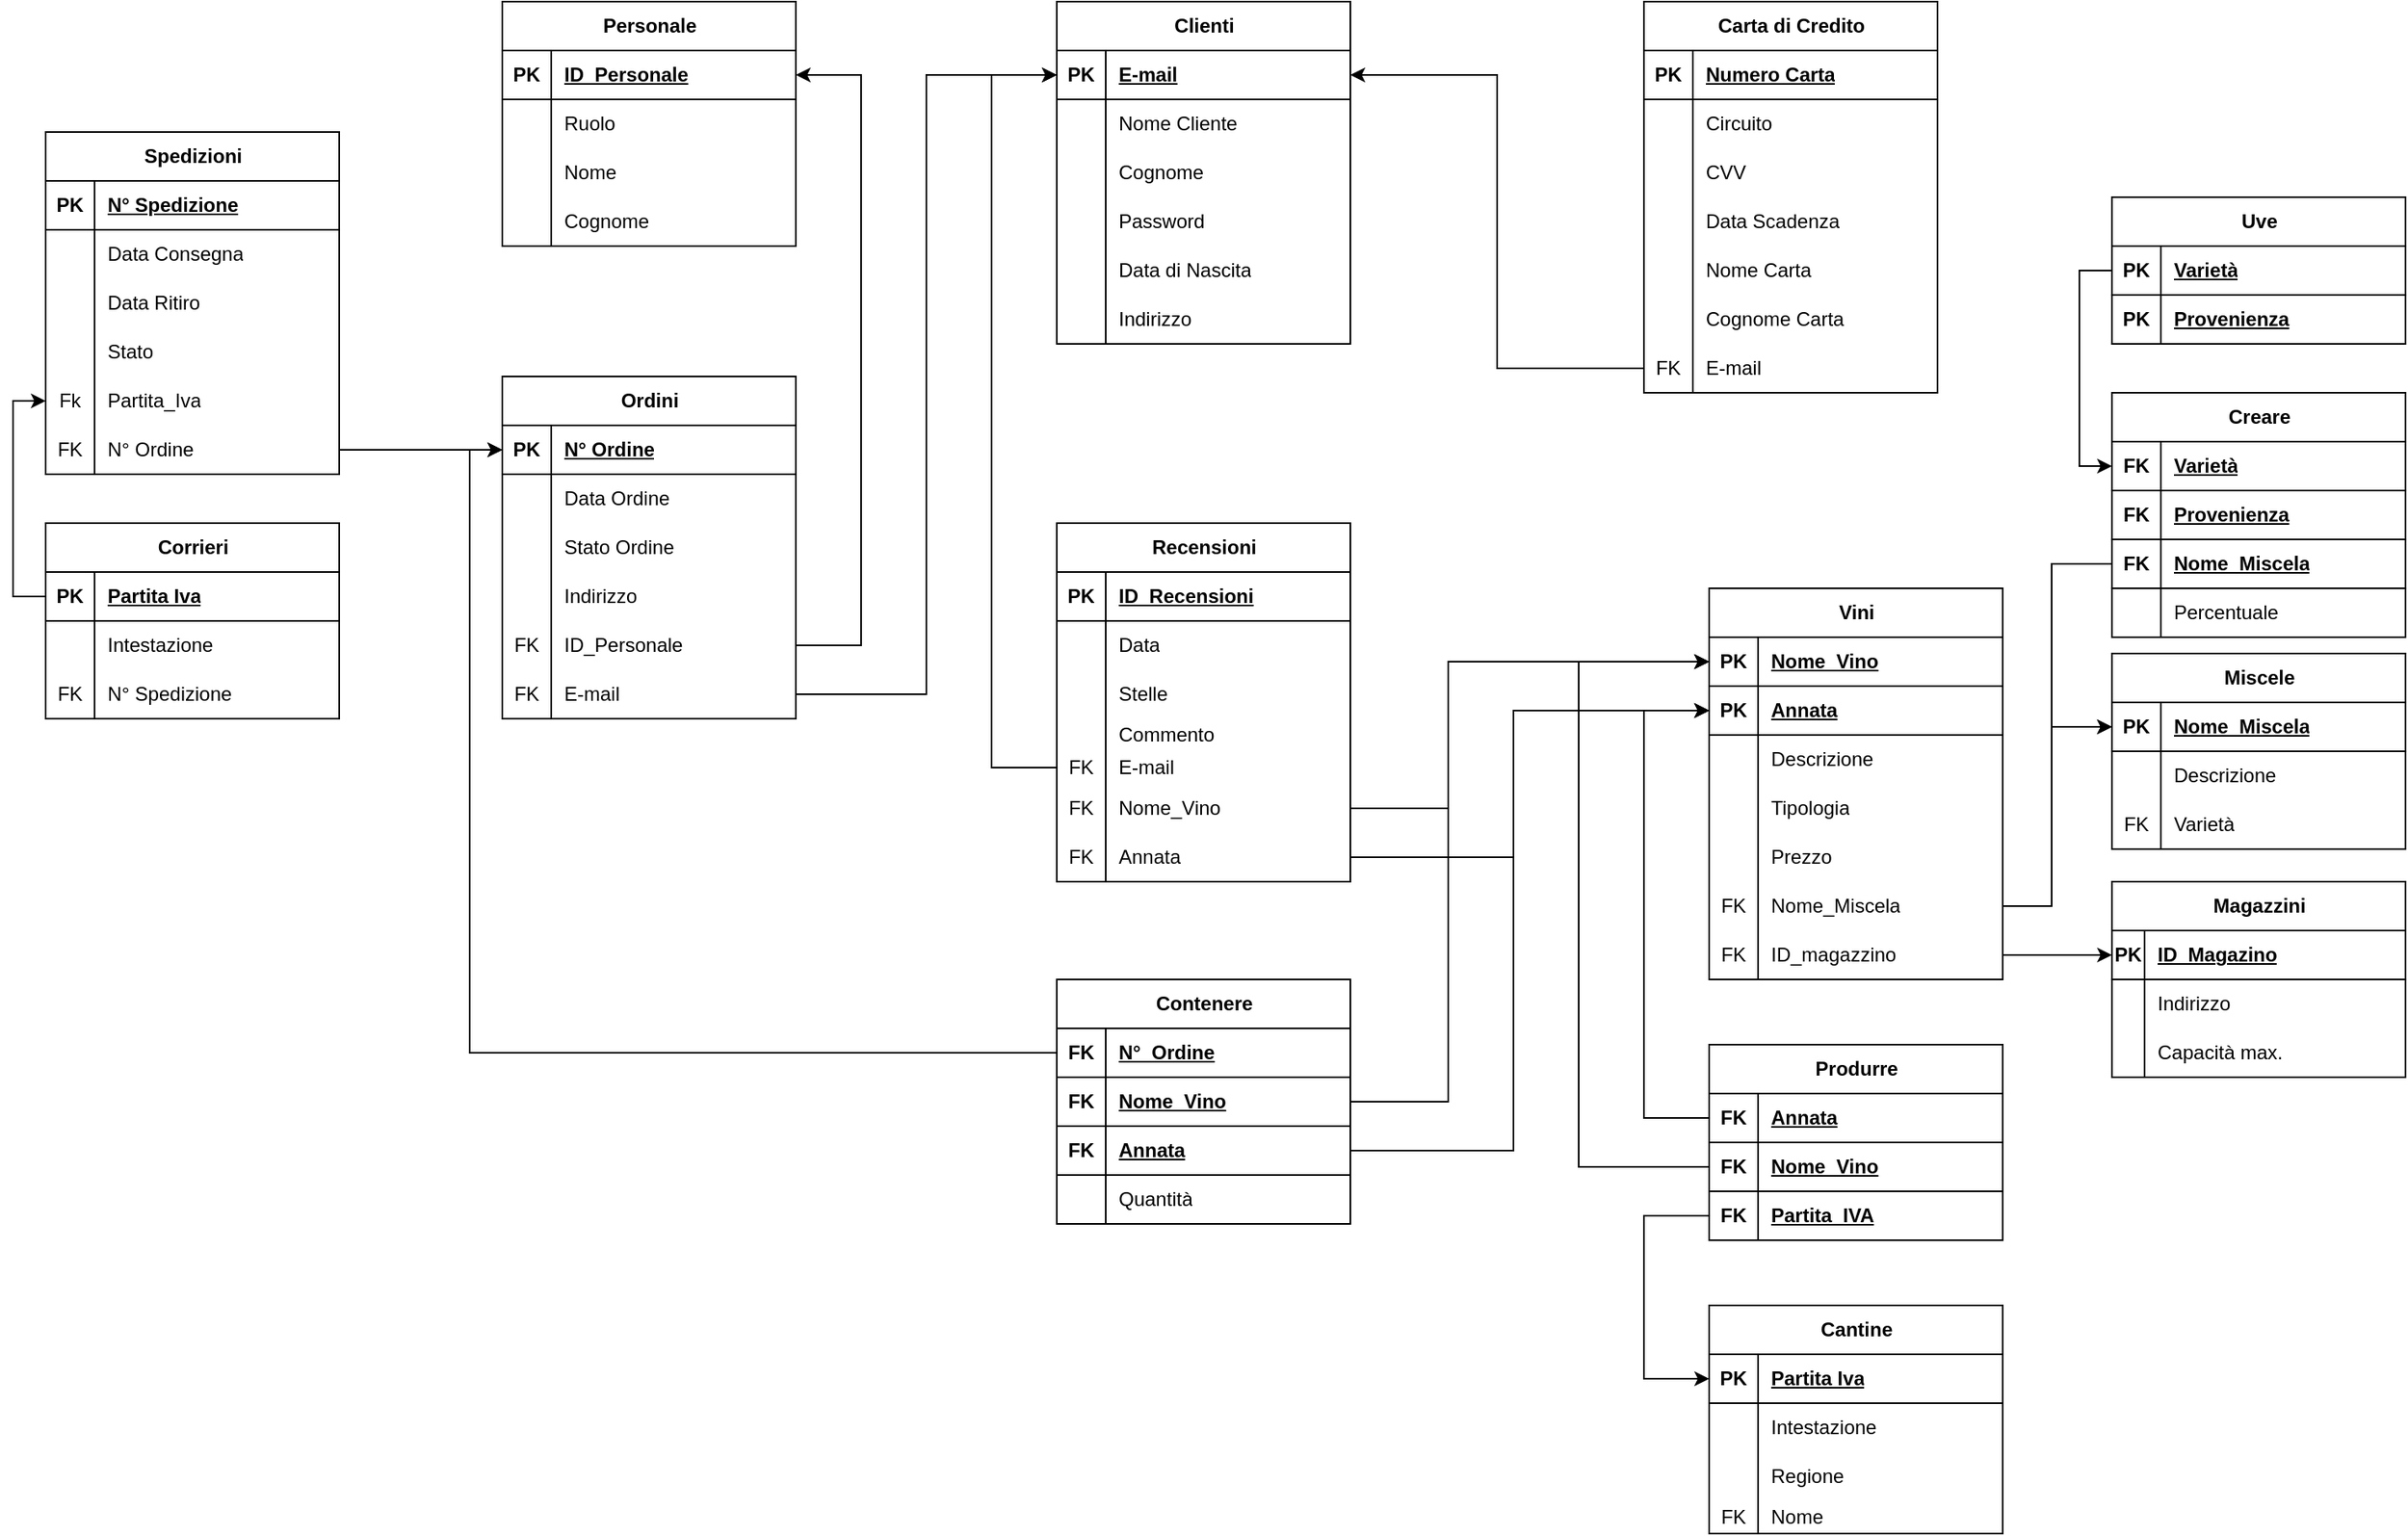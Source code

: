<mxfile version="24.3.1" type="device">
  <diagram id="C5RBs43oDa-KdzZeNtuy" name="Page-1">
    <mxGraphModel dx="3674" dy="1158" grid="1" gridSize="10" guides="1" tooltips="1" connect="1" arrows="1" fold="1" page="1" pageScale="1" pageWidth="827" pageHeight="1169" math="0" shadow="0">
      <root>
        <mxCell id="WIyWlLk6GJQsqaUBKTNV-0" />
        <mxCell id="WIyWlLk6GJQsqaUBKTNV-1" parent="WIyWlLk6GJQsqaUBKTNV-0" />
        <mxCell id="x9STSCiry0NJa1dIHquu-5" value="Clienti" style="shape=table;startSize=30;container=1;collapsible=1;childLayout=tableLayout;fixedRows=1;rowLines=0;fontStyle=1;align=center;resizeLast=1;html=1;" parent="WIyWlLk6GJQsqaUBKTNV-1" vertex="1">
          <mxGeometry y="80" width="180" height="210" as="geometry" />
        </mxCell>
        <mxCell id="x9STSCiry0NJa1dIHquu-6" value="" style="shape=tableRow;horizontal=0;startSize=0;swimlaneHead=0;swimlaneBody=0;fillColor=none;collapsible=0;dropTarget=0;points=[[0,0.5],[1,0.5]];portConstraint=eastwest;top=0;left=0;right=0;bottom=1;" parent="x9STSCiry0NJa1dIHquu-5" vertex="1">
          <mxGeometry y="30" width="180" height="30" as="geometry" />
        </mxCell>
        <mxCell id="x9STSCiry0NJa1dIHquu-7" value="PK" style="shape=partialRectangle;connectable=0;fillColor=none;top=0;left=0;bottom=0;right=0;fontStyle=1;overflow=hidden;whiteSpace=wrap;html=1;" parent="x9STSCiry0NJa1dIHquu-6" vertex="1">
          <mxGeometry width="30" height="30" as="geometry">
            <mxRectangle width="30" height="30" as="alternateBounds" />
          </mxGeometry>
        </mxCell>
        <mxCell id="x9STSCiry0NJa1dIHquu-8" value="E-mail&lt;span style=&quot;white-space: pre;&quot;&gt;&#x9;&lt;/span&gt;" style="shape=partialRectangle;connectable=0;fillColor=none;top=0;left=0;bottom=0;right=0;align=left;spacingLeft=6;fontStyle=5;overflow=hidden;whiteSpace=wrap;html=1;" parent="x9STSCiry0NJa1dIHquu-6" vertex="1">
          <mxGeometry x="30" width="150" height="30" as="geometry">
            <mxRectangle width="150" height="30" as="alternateBounds" />
          </mxGeometry>
        </mxCell>
        <mxCell id="x9STSCiry0NJa1dIHquu-9" value="" style="shape=tableRow;horizontal=0;startSize=0;swimlaneHead=0;swimlaneBody=0;fillColor=none;collapsible=0;dropTarget=0;points=[[0,0.5],[1,0.5]];portConstraint=eastwest;top=0;left=0;right=0;bottom=0;" parent="x9STSCiry0NJa1dIHquu-5" vertex="1">
          <mxGeometry y="60" width="180" height="30" as="geometry" />
        </mxCell>
        <mxCell id="x9STSCiry0NJa1dIHquu-10" value="" style="shape=partialRectangle;connectable=0;fillColor=none;top=0;left=0;bottom=0;right=0;editable=1;overflow=hidden;whiteSpace=wrap;html=1;" parent="x9STSCiry0NJa1dIHquu-9" vertex="1">
          <mxGeometry width="30" height="30" as="geometry">
            <mxRectangle width="30" height="30" as="alternateBounds" />
          </mxGeometry>
        </mxCell>
        <mxCell id="x9STSCiry0NJa1dIHquu-11" value="Nome Cliente" style="shape=partialRectangle;connectable=0;fillColor=none;top=0;left=0;bottom=0;right=0;align=left;spacingLeft=6;overflow=hidden;whiteSpace=wrap;html=1;" parent="x9STSCiry0NJa1dIHquu-9" vertex="1">
          <mxGeometry x="30" width="150" height="30" as="geometry">
            <mxRectangle width="150" height="30" as="alternateBounds" />
          </mxGeometry>
        </mxCell>
        <mxCell id="x9STSCiry0NJa1dIHquu-12" value="" style="shape=tableRow;horizontal=0;startSize=0;swimlaneHead=0;swimlaneBody=0;fillColor=none;collapsible=0;dropTarget=0;points=[[0,0.5],[1,0.5]];portConstraint=eastwest;top=0;left=0;right=0;bottom=0;" parent="x9STSCiry0NJa1dIHquu-5" vertex="1">
          <mxGeometry y="90" width="180" height="30" as="geometry" />
        </mxCell>
        <mxCell id="x9STSCiry0NJa1dIHquu-13" value="" style="shape=partialRectangle;connectable=0;fillColor=none;top=0;left=0;bottom=0;right=0;editable=1;overflow=hidden;whiteSpace=wrap;html=1;" parent="x9STSCiry0NJa1dIHquu-12" vertex="1">
          <mxGeometry width="30" height="30" as="geometry">
            <mxRectangle width="30" height="30" as="alternateBounds" />
          </mxGeometry>
        </mxCell>
        <mxCell id="x9STSCiry0NJa1dIHquu-14" value="Cognome" style="shape=partialRectangle;connectable=0;fillColor=none;top=0;left=0;bottom=0;right=0;align=left;spacingLeft=6;overflow=hidden;whiteSpace=wrap;html=1;" parent="x9STSCiry0NJa1dIHquu-12" vertex="1">
          <mxGeometry x="30" width="150" height="30" as="geometry">
            <mxRectangle width="150" height="30" as="alternateBounds" />
          </mxGeometry>
        </mxCell>
        <mxCell id="x9STSCiry0NJa1dIHquu-15" value="" style="shape=tableRow;horizontal=0;startSize=0;swimlaneHead=0;swimlaneBody=0;fillColor=none;collapsible=0;dropTarget=0;points=[[0,0.5],[1,0.5]];portConstraint=eastwest;top=0;left=0;right=0;bottom=0;" parent="x9STSCiry0NJa1dIHquu-5" vertex="1">
          <mxGeometry y="120" width="180" height="30" as="geometry" />
        </mxCell>
        <mxCell id="x9STSCiry0NJa1dIHquu-16" value="" style="shape=partialRectangle;connectable=0;fillColor=none;top=0;left=0;bottom=0;right=0;editable=1;overflow=hidden;whiteSpace=wrap;html=1;" parent="x9STSCiry0NJa1dIHquu-15" vertex="1">
          <mxGeometry width="30" height="30" as="geometry">
            <mxRectangle width="30" height="30" as="alternateBounds" />
          </mxGeometry>
        </mxCell>
        <mxCell id="x9STSCiry0NJa1dIHquu-17" value="Password&lt;span style=&quot;white-space: pre;&quot;&gt;&#x9;&lt;/span&gt;&lt;span style=&quot;white-space: pre;&quot;&gt;&#x9;&lt;/span&gt;&lt;span style=&quot;white-space: pre;&quot;&gt;&#x9;&lt;/span&gt;&lt;span style=&quot;white-space: pre;&quot;&gt;&#x9;&lt;/span&gt;&lt;span style=&quot;white-space: pre;&quot;&gt;&#x9;&lt;/span&gt;" style="shape=partialRectangle;connectable=0;fillColor=none;top=0;left=0;bottom=0;right=0;align=left;spacingLeft=6;overflow=hidden;whiteSpace=wrap;html=1;" parent="x9STSCiry0NJa1dIHquu-15" vertex="1">
          <mxGeometry x="30" width="150" height="30" as="geometry">
            <mxRectangle width="150" height="30" as="alternateBounds" />
          </mxGeometry>
        </mxCell>
        <mxCell id="x9STSCiry0NJa1dIHquu-18" value="" style="shape=tableRow;horizontal=0;startSize=0;swimlaneHead=0;swimlaneBody=0;fillColor=none;collapsible=0;dropTarget=0;points=[[0,0.5],[1,0.5]];portConstraint=eastwest;top=0;left=0;right=0;bottom=0;" parent="x9STSCiry0NJa1dIHquu-5" vertex="1">
          <mxGeometry y="150" width="180" height="30" as="geometry" />
        </mxCell>
        <mxCell id="x9STSCiry0NJa1dIHquu-19" value="" style="shape=partialRectangle;connectable=0;fillColor=none;top=0;left=0;bottom=0;right=0;editable=1;overflow=hidden;whiteSpace=wrap;html=1;" parent="x9STSCiry0NJa1dIHquu-18" vertex="1">
          <mxGeometry width="30" height="30" as="geometry">
            <mxRectangle width="30" height="30" as="alternateBounds" />
          </mxGeometry>
        </mxCell>
        <mxCell id="x9STSCiry0NJa1dIHquu-20" value="Data di Nascita" style="shape=partialRectangle;connectable=0;fillColor=none;top=0;left=0;bottom=0;right=0;align=left;spacingLeft=6;overflow=hidden;whiteSpace=wrap;html=1;" parent="x9STSCiry0NJa1dIHquu-18" vertex="1">
          <mxGeometry x="30" width="150" height="30" as="geometry">
            <mxRectangle width="150" height="30" as="alternateBounds" />
          </mxGeometry>
        </mxCell>
        <mxCell id="NqDft-Aq2EQYK_on2DOO-78" value="" style="shape=tableRow;horizontal=0;startSize=0;swimlaneHead=0;swimlaneBody=0;fillColor=none;collapsible=0;dropTarget=0;points=[[0,0.5],[1,0.5]];portConstraint=eastwest;top=0;left=0;right=0;bottom=0;" parent="x9STSCiry0NJa1dIHquu-5" vertex="1">
          <mxGeometry y="180" width="180" height="30" as="geometry" />
        </mxCell>
        <mxCell id="NqDft-Aq2EQYK_on2DOO-79" value="" style="shape=partialRectangle;connectable=0;fillColor=none;top=0;left=0;bottom=0;right=0;editable=1;overflow=hidden;whiteSpace=wrap;html=1;" parent="NqDft-Aq2EQYK_on2DOO-78" vertex="1">
          <mxGeometry width="30" height="30" as="geometry">
            <mxRectangle width="30" height="30" as="alternateBounds" />
          </mxGeometry>
        </mxCell>
        <mxCell id="NqDft-Aq2EQYK_on2DOO-80" value="Indirizzo" style="shape=partialRectangle;connectable=0;fillColor=none;top=0;left=0;bottom=0;right=0;align=left;spacingLeft=6;overflow=hidden;whiteSpace=wrap;html=1;" parent="NqDft-Aq2EQYK_on2DOO-78" vertex="1">
          <mxGeometry x="30" width="150" height="30" as="geometry">
            <mxRectangle width="150" height="30" as="alternateBounds" />
          </mxGeometry>
        </mxCell>
        <mxCell id="x9STSCiry0NJa1dIHquu-24" value="Carta di Credito" style="shape=table;startSize=30;container=1;collapsible=1;childLayout=tableLayout;fixedRows=1;rowLines=0;fontStyle=1;align=center;resizeLast=1;html=1;" parent="WIyWlLk6GJQsqaUBKTNV-1" vertex="1">
          <mxGeometry x="360" y="80" width="180" height="240" as="geometry" />
        </mxCell>
        <mxCell id="x9STSCiry0NJa1dIHquu-25" value="" style="shape=tableRow;horizontal=0;startSize=0;swimlaneHead=0;swimlaneBody=0;fillColor=none;collapsible=0;dropTarget=0;points=[[0,0.5],[1,0.5]];portConstraint=eastwest;top=0;left=0;right=0;bottom=1;" parent="x9STSCiry0NJa1dIHquu-24" vertex="1">
          <mxGeometry y="30" width="180" height="30" as="geometry" />
        </mxCell>
        <mxCell id="x9STSCiry0NJa1dIHquu-26" value="PK" style="shape=partialRectangle;connectable=0;fillColor=none;top=0;left=0;bottom=0;right=0;fontStyle=1;overflow=hidden;whiteSpace=wrap;html=1;" parent="x9STSCiry0NJa1dIHquu-25" vertex="1">
          <mxGeometry width="30" height="30" as="geometry">
            <mxRectangle width="30" height="30" as="alternateBounds" />
          </mxGeometry>
        </mxCell>
        <mxCell id="x9STSCiry0NJa1dIHquu-27" value="Numero Carta" style="shape=partialRectangle;connectable=0;fillColor=none;top=0;left=0;bottom=0;right=0;align=left;spacingLeft=6;fontStyle=5;overflow=hidden;whiteSpace=wrap;html=1;" parent="x9STSCiry0NJa1dIHquu-25" vertex="1">
          <mxGeometry x="30" width="150" height="30" as="geometry">
            <mxRectangle width="150" height="30" as="alternateBounds" />
          </mxGeometry>
        </mxCell>
        <mxCell id="x9STSCiry0NJa1dIHquu-28" value="" style="shape=tableRow;horizontal=0;startSize=0;swimlaneHead=0;swimlaneBody=0;fillColor=none;collapsible=0;dropTarget=0;points=[[0,0.5],[1,0.5]];portConstraint=eastwest;top=0;left=0;right=0;bottom=0;" parent="x9STSCiry0NJa1dIHquu-24" vertex="1">
          <mxGeometry y="60" width="180" height="30" as="geometry" />
        </mxCell>
        <mxCell id="x9STSCiry0NJa1dIHquu-29" value="" style="shape=partialRectangle;connectable=0;fillColor=none;top=0;left=0;bottom=0;right=0;editable=1;overflow=hidden;whiteSpace=wrap;html=1;" parent="x9STSCiry0NJa1dIHquu-28" vertex="1">
          <mxGeometry width="30" height="30" as="geometry">
            <mxRectangle width="30" height="30" as="alternateBounds" />
          </mxGeometry>
        </mxCell>
        <mxCell id="x9STSCiry0NJa1dIHquu-30" value="Circuito" style="shape=partialRectangle;connectable=0;fillColor=none;top=0;left=0;bottom=0;right=0;align=left;spacingLeft=6;overflow=hidden;whiteSpace=wrap;html=1;" parent="x9STSCiry0NJa1dIHquu-28" vertex="1">
          <mxGeometry x="30" width="150" height="30" as="geometry">
            <mxRectangle width="150" height="30" as="alternateBounds" />
          </mxGeometry>
        </mxCell>
        <mxCell id="x9STSCiry0NJa1dIHquu-31" value="" style="shape=tableRow;horizontal=0;startSize=0;swimlaneHead=0;swimlaneBody=0;fillColor=none;collapsible=0;dropTarget=0;points=[[0,0.5],[1,0.5]];portConstraint=eastwest;top=0;left=0;right=0;bottom=0;" parent="x9STSCiry0NJa1dIHquu-24" vertex="1">
          <mxGeometry y="90" width="180" height="30" as="geometry" />
        </mxCell>
        <mxCell id="x9STSCiry0NJa1dIHquu-32" value="" style="shape=partialRectangle;connectable=0;fillColor=none;top=0;left=0;bottom=0;right=0;editable=1;overflow=hidden;whiteSpace=wrap;html=1;" parent="x9STSCiry0NJa1dIHquu-31" vertex="1">
          <mxGeometry width="30" height="30" as="geometry">
            <mxRectangle width="30" height="30" as="alternateBounds" />
          </mxGeometry>
        </mxCell>
        <mxCell id="x9STSCiry0NJa1dIHquu-33" value="CVV" style="shape=partialRectangle;connectable=0;fillColor=none;top=0;left=0;bottom=0;right=0;align=left;spacingLeft=6;overflow=hidden;whiteSpace=wrap;html=1;" parent="x9STSCiry0NJa1dIHquu-31" vertex="1">
          <mxGeometry x="30" width="150" height="30" as="geometry">
            <mxRectangle width="150" height="30" as="alternateBounds" />
          </mxGeometry>
        </mxCell>
        <mxCell id="x9STSCiry0NJa1dIHquu-34" value="" style="shape=tableRow;horizontal=0;startSize=0;swimlaneHead=0;swimlaneBody=0;fillColor=none;collapsible=0;dropTarget=0;points=[[0,0.5],[1,0.5]];portConstraint=eastwest;top=0;left=0;right=0;bottom=0;" parent="x9STSCiry0NJa1dIHquu-24" vertex="1">
          <mxGeometry y="120" width="180" height="30" as="geometry" />
        </mxCell>
        <mxCell id="x9STSCiry0NJa1dIHquu-35" value="" style="shape=partialRectangle;connectable=0;fillColor=none;top=0;left=0;bottom=0;right=0;editable=1;overflow=hidden;whiteSpace=wrap;html=1;" parent="x9STSCiry0NJa1dIHquu-34" vertex="1">
          <mxGeometry width="30" height="30" as="geometry">
            <mxRectangle width="30" height="30" as="alternateBounds" />
          </mxGeometry>
        </mxCell>
        <mxCell id="x9STSCiry0NJa1dIHquu-36" value="Data Scadenza" style="shape=partialRectangle;connectable=0;fillColor=none;top=0;left=0;bottom=0;right=0;align=left;spacingLeft=6;overflow=hidden;whiteSpace=wrap;html=1;" parent="x9STSCiry0NJa1dIHquu-34" vertex="1">
          <mxGeometry x="30" width="150" height="30" as="geometry">
            <mxRectangle width="150" height="30" as="alternateBounds" />
          </mxGeometry>
        </mxCell>
        <mxCell id="x9STSCiry0NJa1dIHquu-37" value="" style="shape=tableRow;horizontal=0;startSize=0;swimlaneHead=0;swimlaneBody=0;fillColor=none;collapsible=0;dropTarget=0;points=[[0,0.5],[1,0.5]];portConstraint=eastwest;top=0;left=0;right=0;bottom=0;" parent="x9STSCiry0NJa1dIHquu-24" vertex="1">
          <mxGeometry y="150" width="180" height="30" as="geometry" />
        </mxCell>
        <mxCell id="x9STSCiry0NJa1dIHquu-38" value="" style="shape=partialRectangle;connectable=0;fillColor=none;top=0;left=0;bottom=0;right=0;editable=1;overflow=hidden;whiteSpace=wrap;html=1;" parent="x9STSCiry0NJa1dIHquu-37" vertex="1">
          <mxGeometry width="30" height="30" as="geometry">
            <mxRectangle width="30" height="30" as="alternateBounds" />
          </mxGeometry>
        </mxCell>
        <mxCell id="x9STSCiry0NJa1dIHquu-39" value="Nome Carta" style="shape=partialRectangle;connectable=0;fillColor=none;top=0;left=0;bottom=0;right=0;align=left;spacingLeft=6;overflow=hidden;whiteSpace=wrap;html=1;" parent="x9STSCiry0NJa1dIHquu-37" vertex="1">
          <mxGeometry x="30" width="150" height="30" as="geometry">
            <mxRectangle width="150" height="30" as="alternateBounds" />
          </mxGeometry>
        </mxCell>
        <mxCell id="x9STSCiry0NJa1dIHquu-40" value="" style="shape=tableRow;horizontal=0;startSize=0;swimlaneHead=0;swimlaneBody=0;fillColor=none;collapsible=0;dropTarget=0;points=[[0,0.5],[1,0.5]];portConstraint=eastwest;top=0;left=0;right=0;bottom=0;" parent="x9STSCiry0NJa1dIHquu-24" vertex="1">
          <mxGeometry y="180" width="180" height="30" as="geometry" />
        </mxCell>
        <mxCell id="x9STSCiry0NJa1dIHquu-41" value="" style="shape=partialRectangle;connectable=0;fillColor=none;top=0;left=0;bottom=0;right=0;editable=1;overflow=hidden;whiteSpace=wrap;html=1;" parent="x9STSCiry0NJa1dIHquu-40" vertex="1">
          <mxGeometry width="30" height="30" as="geometry">
            <mxRectangle width="30" height="30" as="alternateBounds" />
          </mxGeometry>
        </mxCell>
        <mxCell id="x9STSCiry0NJa1dIHquu-42" value="Cognome Carta" style="shape=partialRectangle;connectable=0;fillColor=none;top=0;left=0;bottom=0;right=0;align=left;spacingLeft=6;overflow=hidden;whiteSpace=wrap;html=1;" parent="x9STSCiry0NJa1dIHquu-40" vertex="1">
          <mxGeometry x="30" width="150" height="30" as="geometry">
            <mxRectangle width="150" height="30" as="alternateBounds" />
          </mxGeometry>
        </mxCell>
        <mxCell id="NqDft-Aq2EQYK_on2DOO-52" value="" style="shape=tableRow;horizontal=0;startSize=0;swimlaneHead=0;swimlaneBody=0;fillColor=none;collapsible=0;dropTarget=0;points=[[0,0.5],[1,0.5]];portConstraint=eastwest;top=0;left=0;right=0;bottom=0;" parent="x9STSCiry0NJa1dIHquu-24" vertex="1">
          <mxGeometry y="210" width="180" height="30" as="geometry" />
        </mxCell>
        <mxCell id="NqDft-Aq2EQYK_on2DOO-53" value="FK" style="shape=partialRectangle;connectable=0;fillColor=none;top=0;left=0;bottom=0;right=0;editable=1;overflow=hidden;whiteSpace=wrap;html=1;" parent="NqDft-Aq2EQYK_on2DOO-52" vertex="1">
          <mxGeometry width="30" height="30" as="geometry">
            <mxRectangle width="30" height="30" as="alternateBounds" />
          </mxGeometry>
        </mxCell>
        <mxCell id="NqDft-Aq2EQYK_on2DOO-54" value="E-mail" style="shape=partialRectangle;connectable=0;fillColor=none;top=0;left=0;bottom=0;right=0;align=left;spacingLeft=6;overflow=hidden;whiteSpace=wrap;html=1;" parent="NqDft-Aq2EQYK_on2DOO-52" vertex="1">
          <mxGeometry x="30" width="150" height="30" as="geometry">
            <mxRectangle width="150" height="30" as="alternateBounds" />
          </mxGeometry>
        </mxCell>
        <mxCell id="x9STSCiry0NJa1dIHquu-43" value="Vini" style="shape=table;startSize=30;container=1;collapsible=1;childLayout=tableLayout;fixedRows=1;rowLines=0;fontStyle=1;align=center;resizeLast=1;html=1;" parent="WIyWlLk6GJQsqaUBKTNV-1" vertex="1">
          <mxGeometry x="400" y="440" width="180" height="240" as="geometry" />
        </mxCell>
        <mxCell id="x9STSCiry0NJa1dIHquu-44" value="" style="shape=tableRow;horizontal=0;startSize=0;swimlaneHead=0;swimlaneBody=0;fillColor=none;collapsible=0;dropTarget=0;points=[[0,0.5],[1,0.5]];portConstraint=eastwest;top=0;left=0;right=0;bottom=1;" parent="x9STSCiry0NJa1dIHquu-43" vertex="1">
          <mxGeometry y="30" width="180" height="30" as="geometry" />
        </mxCell>
        <mxCell id="x9STSCiry0NJa1dIHquu-45" value="PK" style="shape=partialRectangle;connectable=0;fillColor=none;top=0;left=0;bottom=0;right=0;fontStyle=1;overflow=hidden;whiteSpace=wrap;html=1;" parent="x9STSCiry0NJa1dIHquu-44" vertex="1">
          <mxGeometry width="30" height="30" as="geometry">
            <mxRectangle width="30" height="30" as="alternateBounds" />
          </mxGeometry>
        </mxCell>
        <mxCell id="x9STSCiry0NJa1dIHquu-46" value="Nome_Vino" style="shape=partialRectangle;connectable=0;fillColor=none;top=0;left=0;bottom=0;right=0;align=left;spacingLeft=6;fontStyle=5;overflow=hidden;whiteSpace=wrap;html=1;" parent="x9STSCiry0NJa1dIHquu-44" vertex="1">
          <mxGeometry x="30" width="150" height="30" as="geometry">
            <mxRectangle width="150" height="30" as="alternateBounds" />
          </mxGeometry>
        </mxCell>
        <mxCell id="YTiY_4WiAYg35Jur_sVr-4" value="" style="shape=tableRow;horizontal=0;startSize=0;swimlaneHead=0;swimlaneBody=0;fillColor=none;collapsible=0;dropTarget=0;points=[[0,0.5],[1,0.5]];portConstraint=eastwest;top=0;left=0;right=0;bottom=1;" parent="x9STSCiry0NJa1dIHquu-43" vertex="1">
          <mxGeometry y="60" width="180" height="30" as="geometry" />
        </mxCell>
        <mxCell id="YTiY_4WiAYg35Jur_sVr-5" value="PK" style="shape=partialRectangle;connectable=0;fillColor=none;top=0;left=0;bottom=0;right=0;fontStyle=1;overflow=hidden;whiteSpace=wrap;html=1;" parent="YTiY_4WiAYg35Jur_sVr-4" vertex="1">
          <mxGeometry width="30" height="30" as="geometry">
            <mxRectangle width="30" height="30" as="alternateBounds" />
          </mxGeometry>
        </mxCell>
        <mxCell id="YTiY_4WiAYg35Jur_sVr-6" value="Annata" style="shape=partialRectangle;connectable=0;fillColor=none;top=0;left=0;bottom=0;right=0;align=left;spacingLeft=6;fontStyle=5;overflow=hidden;whiteSpace=wrap;html=1;" parent="YTiY_4WiAYg35Jur_sVr-4" vertex="1">
          <mxGeometry x="30" width="150" height="30" as="geometry">
            <mxRectangle width="150" height="30" as="alternateBounds" />
          </mxGeometry>
        </mxCell>
        <mxCell id="x9STSCiry0NJa1dIHquu-50" value="" style="shape=tableRow;horizontal=0;startSize=0;swimlaneHead=0;swimlaneBody=0;fillColor=none;collapsible=0;dropTarget=0;points=[[0,0.5],[1,0.5]];portConstraint=eastwest;top=0;left=0;right=0;bottom=0;" parent="x9STSCiry0NJa1dIHquu-43" vertex="1">
          <mxGeometry y="90" width="180" height="30" as="geometry" />
        </mxCell>
        <mxCell id="x9STSCiry0NJa1dIHquu-51" value="" style="shape=partialRectangle;connectable=0;fillColor=none;top=0;left=0;bottom=0;right=0;editable=1;overflow=hidden;whiteSpace=wrap;html=1;" parent="x9STSCiry0NJa1dIHquu-50" vertex="1">
          <mxGeometry width="30" height="30" as="geometry">
            <mxRectangle width="30" height="30" as="alternateBounds" />
          </mxGeometry>
        </mxCell>
        <mxCell id="x9STSCiry0NJa1dIHquu-52" value="Descrizione" style="shape=partialRectangle;connectable=0;fillColor=none;top=0;left=0;bottom=0;right=0;align=left;spacingLeft=6;overflow=hidden;whiteSpace=wrap;html=1;" parent="x9STSCiry0NJa1dIHquu-50" vertex="1">
          <mxGeometry x="30" width="150" height="30" as="geometry">
            <mxRectangle width="150" height="30" as="alternateBounds" />
          </mxGeometry>
        </mxCell>
        <mxCell id="x9STSCiry0NJa1dIHquu-53" value="" style="shape=tableRow;horizontal=0;startSize=0;swimlaneHead=0;swimlaneBody=0;fillColor=none;collapsible=0;dropTarget=0;points=[[0,0.5],[1,0.5]];portConstraint=eastwest;top=0;left=0;right=0;bottom=0;" parent="x9STSCiry0NJa1dIHquu-43" vertex="1">
          <mxGeometry y="120" width="180" height="30" as="geometry" />
        </mxCell>
        <mxCell id="x9STSCiry0NJa1dIHquu-54" value="" style="shape=partialRectangle;connectable=0;fillColor=none;top=0;left=0;bottom=0;right=0;editable=1;overflow=hidden;whiteSpace=wrap;html=1;" parent="x9STSCiry0NJa1dIHquu-53" vertex="1">
          <mxGeometry width="30" height="30" as="geometry">
            <mxRectangle width="30" height="30" as="alternateBounds" />
          </mxGeometry>
        </mxCell>
        <mxCell id="x9STSCiry0NJa1dIHquu-55" value="Tipologia" style="shape=partialRectangle;connectable=0;fillColor=none;top=0;left=0;bottom=0;right=0;align=left;spacingLeft=6;overflow=hidden;whiteSpace=wrap;html=1;" parent="x9STSCiry0NJa1dIHquu-53" vertex="1">
          <mxGeometry x="30" width="150" height="30" as="geometry">
            <mxRectangle width="150" height="30" as="alternateBounds" />
          </mxGeometry>
        </mxCell>
        <mxCell id="x9STSCiry0NJa1dIHquu-56" value="" style="shape=tableRow;horizontal=0;startSize=0;swimlaneHead=0;swimlaneBody=0;fillColor=none;collapsible=0;dropTarget=0;points=[[0,0.5],[1,0.5]];portConstraint=eastwest;top=0;left=0;right=0;bottom=0;" parent="x9STSCiry0NJa1dIHquu-43" vertex="1">
          <mxGeometry y="150" width="180" height="30" as="geometry" />
        </mxCell>
        <mxCell id="x9STSCiry0NJa1dIHquu-57" value="" style="shape=partialRectangle;connectable=0;fillColor=none;top=0;left=0;bottom=0;right=0;editable=1;overflow=hidden;whiteSpace=wrap;html=1;" parent="x9STSCiry0NJa1dIHquu-56" vertex="1">
          <mxGeometry width="30" height="30" as="geometry">
            <mxRectangle width="30" height="30" as="alternateBounds" />
          </mxGeometry>
        </mxCell>
        <mxCell id="x9STSCiry0NJa1dIHquu-58" value="Prezzo" style="shape=partialRectangle;connectable=0;fillColor=none;top=0;left=0;bottom=0;right=0;align=left;spacingLeft=6;overflow=hidden;whiteSpace=wrap;html=1;" parent="x9STSCiry0NJa1dIHquu-56" vertex="1">
          <mxGeometry x="30" width="150" height="30" as="geometry">
            <mxRectangle width="150" height="30" as="alternateBounds" />
          </mxGeometry>
        </mxCell>
        <mxCell id="NqDft-Aq2EQYK_on2DOO-98" value="" style="shape=tableRow;horizontal=0;startSize=0;swimlaneHead=0;swimlaneBody=0;fillColor=none;collapsible=0;dropTarget=0;points=[[0,0.5],[1,0.5]];portConstraint=eastwest;top=0;left=0;right=0;bottom=0;" parent="x9STSCiry0NJa1dIHquu-43" vertex="1">
          <mxGeometry y="180" width="180" height="30" as="geometry" />
        </mxCell>
        <mxCell id="NqDft-Aq2EQYK_on2DOO-99" value="FK" style="shape=partialRectangle;connectable=0;fillColor=none;top=0;left=0;bottom=0;right=0;editable=1;overflow=hidden;whiteSpace=wrap;html=1;" parent="NqDft-Aq2EQYK_on2DOO-98" vertex="1">
          <mxGeometry width="30" height="30" as="geometry">
            <mxRectangle width="30" height="30" as="alternateBounds" />
          </mxGeometry>
        </mxCell>
        <mxCell id="NqDft-Aq2EQYK_on2DOO-100" value="Nome_Miscela" style="shape=partialRectangle;connectable=0;fillColor=none;top=0;left=0;bottom=0;right=0;align=left;spacingLeft=6;overflow=hidden;whiteSpace=wrap;html=1;" parent="NqDft-Aq2EQYK_on2DOO-98" vertex="1">
          <mxGeometry x="30" width="150" height="30" as="geometry">
            <mxRectangle width="150" height="30" as="alternateBounds" />
          </mxGeometry>
        </mxCell>
        <mxCell id="YTiY_4WiAYg35Jur_sVr-89" value="" style="shape=tableRow;horizontal=0;startSize=0;swimlaneHead=0;swimlaneBody=0;fillColor=none;collapsible=0;dropTarget=0;points=[[0,0.5],[1,0.5]];portConstraint=eastwest;top=0;left=0;right=0;bottom=0;" parent="x9STSCiry0NJa1dIHquu-43" vertex="1">
          <mxGeometry y="210" width="180" height="30" as="geometry" />
        </mxCell>
        <mxCell id="YTiY_4WiAYg35Jur_sVr-90" value="FK" style="shape=partialRectangle;connectable=0;fillColor=none;top=0;left=0;bottom=0;right=0;fontStyle=0;overflow=hidden;whiteSpace=wrap;html=1;" parent="YTiY_4WiAYg35Jur_sVr-89" vertex="1">
          <mxGeometry width="30" height="30" as="geometry">
            <mxRectangle width="30" height="30" as="alternateBounds" />
          </mxGeometry>
        </mxCell>
        <mxCell id="YTiY_4WiAYg35Jur_sVr-91" value="ID_magazzino" style="shape=partialRectangle;connectable=0;fillColor=none;top=0;left=0;bottom=0;right=0;align=left;spacingLeft=6;fontStyle=0;overflow=hidden;whiteSpace=wrap;html=1;" parent="YTiY_4WiAYg35Jur_sVr-89" vertex="1">
          <mxGeometry x="30" width="150" height="30" as="geometry">
            <mxRectangle width="150" height="30" as="alternateBounds" />
          </mxGeometry>
        </mxCell>
        <mxCell id="x9STSCiry0NJa1dIHquu-59" value="Magazzini" style="shape=table;startSize=30;container=1;collapsible=1;childLayout=tableLayout;fixedRows=1;rowLines=0;fontStyle=1;align=center;resizeLast=1;html=1;" parent="WIyWlLk6GJQsqaUBKTNV-1" vertex="1">
          <mxGeometry x="646.96" y="620" width="180" height="120" as="geometry" />
        </mxCell>
        <mxCell id="x9STSCiry0NJa1dIHquu-60" value="" style="shape=tableRow;horizontal=0;startSize=0;swimlaneHead=0;swimlaneBody=0;fillColor=none;collapsible=0;dropTarget=0;points=[[0,0.5],[1,0.5]];portConstraint=eastwest;top=0;left=0;right=0;bottom=1;" parent="x9STSCiry0NJa1dIHquu-59" vertex="1">
          <mxGeometry y="30" width="180" height="30" as="geometry" />
        </mxCell>
        <mxCell id="x9STSCiry0NJa1dIHquu-61" value="PK" style="shape=partialRectangle;connectable=0;fillColor=none;top=0;left=0;bottom=0;right=0;fontStyle=1;overflow=hidden;whiteSpace=wrap;html=1;" parent="x9STSCiry0NJa1dIHquu-60" vertex="1">
          <mxGeometry width="20" height="30" as="geometry">
            <mxRectangle width="20" height="30" as="alternateBounds" />
          </mxGeometry>
        </mxCell>
        <mxCell id="x9STSCiry0NJa1dIHquu-62" value="ID_Magazino" style="shape=partialRectangle;connectable=0;fillColor=none;top=0;left=0;bottom=0;right=0;align=left;spacingLeft=6;fontStyle=5;overflow=hidden;whiteSpace=wrap;html=1;" parent="x9STSCiry0NJa1dIHquu-60" vertex="1">
          <mxGeometry x="20" width="160" height="30" as="geometry">
            <mxRectangle width="160" height="30" as="alternateBounds" />
          </mxGeometry>
        </mxCell>
        <mxCell id="x9STSCiry0NJa1dIHquu-63" value="" style="shape=tableRow;horizontal=0;startSize=0;swimlaneHead=0;swimlaneBody=0;fillColor=none;collapsible=0;dropTarget=0;points=[[0,0.5],[1,0.5]];portConstraint=eastwest;top=0;left=0;right=0;bottom=0;" parent="x9STSCiry0NJa1dIHquu-59" vertex="1">
          <mxGeometry y="60" width="180" height="30" as="geometry" />
        </mxCell>
        <mxCell id="x9STSCiry0NJa1dIHquu-64" value="" style="shape=partialRectangle;connectable=0;fillColor=none;top=0;left=0;bottom=0;right=0;editable=1;overflow=hidden;whiteSpace=wrap;html=1;" parent="x9STSCiry0NJa1dIHquu-63" vertex="1">
          <mxGeometry width="20" height="30" as="geometry">
            <mxRectangle width="20" height="30" as="alternateBounds" />
          </mxGeometry>
        </mxCell>
        <mxCell id="x9STSCiry0NJa1dIHquu-65" value="Indirizzo" style="shape=partialRectangle;connectable=0;fillColor=none;top=0;left=0;bottom=0;right=0;align=left;spacingLeft=6;overflow=hidden;whiteSpace=wrap;html=1;" parent="x9STSCiry0NJa1dIHquu-63" vertex="1">
          <mxGeometry x="20" width="160" height="30" as="geometry">
            <mxRectangle width="160" height="30" as="alternateBounds" />
          </mxGeometry>
        </mxCell>
        <mxCell id="NqDft-Aq2EQYK_on2DOO-106" value="" style="shape=tableRow;horizontal=0;startSize=0;swimlaneHead=0;swimlaneBody=0;fillColor=none;collapsible=0;dropTarget=0;points=[[0,0.5],[1,0.5]];portConstraint=eastwest;top=0;left=0;right=0;bottom=0;" parent="x9STSCiry0NJa1dIHquu-59" vertex="1">
          <mxGeometry y="90" width="180" height="30" as="geometry" />
        </mxCell>
        <mxCell id="NqDft-Aq2EQYK_on2DOO-107" value="" style="shape=partialRectangle;connectable=0;fillColor=none;top=0;left=0;bottom=0;right=0;editable=1;overflow=hidden;whiteSpace=wrap;html=1;" parent="NqDft-Aq2EQYK_on2DOO-106" vertex="1">
          <mxGeometry width="20" height="30" as="geometry">
            <mxRectangle width="20" height="30" as="alternateBounds" />
          </mxGeometry>
        </mxCell>
        <mxCell id="NqDft-Aq2EQYK_on2DOO-108" value="Capacità max." style="shape=partialRectangle;connectable=0;fillColor=none;top=0;left=0;bottom=0;right=0;align=left;spacingLeft=6;overflow=hidden;whiteSpace=wrap;html=1;" parent="NqDft-Aq2EQYK_on2DOO-106" vertex="1">
          <mxGeometry x="20" width="160" height="30" as="geometry">
            <mxRectangle width="160" height="30" as="alternateBounds" />
          </mxGeometry>
        </mxCell>
        <mxCell id="x9STSCiry0NJa1dIHquu-72" value="Recensioni" style="shape=table;startSize=30;container=1;collapsible=1;childLayout=tableLayout;fixedRows=1;rowLines=0;fontStyle=1;align=center;resizeLast=1;html=1;" parent="WIyWlLk6GJQsqaUBKTNV-1" vertex="1">
          <mxGeometry y="400" width="180" height="220" as="geometry" />
        </mxCell>
        <mxCell id="x9STSCiry0NJa1dIHquu-73" value="" style="shape=tableRow;horizontal=0;startSize=0;swimlaneHead=0;swimlaneBody=0;fillColor=none;collapsible=0;dropTarget=0;points=[[0,0.5],[1,0.5]];portConstraint=eastwest;top=0;left=0;right=0;bottom=1;" parent="x9STSCiry0NJa1dIHquu-72" vertex="1">
          <mxGeometry y="30" width="180" height="30" as="geometry" />
        </mxCell>
        <mxCell id="x9STSCiry0NJa1dIHquu-74" value="PK" style="shape=partialRectangle;connectable=0;fillColor=none;top=0;left=0;bottom=0;right=0;fontStyle=1;overflow=hidden;whiteSpace=wrap;html=1;" parent="x9STSCiry0NJa1dIHquu-73" vertex="1">
          <mxGeometry width="30" height="30" as="geometry">
            <mxRectangle width="30" height="30" as="alternateBounds" />
          </mxGeometry>
        </mxCell>
        <mxCell id="x9STSCiry0NJa1dIHquu-75" value="ID_Recensioni" style="shape=partialRectangle;connectable=0;fillColor=none;top=0;left=0;bottom=0;right=0;align=left;spacingLeft=6;fontStyle=5;overflow=hidden;whiteSpace=wrap;html=1;" parent="x9STSCiry0NJa1dIHquu-73" vertex="1">
          <mxGeometry x="30" width="150" height="30" as="geometry">
            <mxRectangle width="150" height="30" as="alternateBounds" />
          </mxGeometry>
        </mxCell>
        <mxCell id="x9STSCiry0NJa1dIHquu-76" value="" style="shape=tableRow;horizontal=0;startSize=0;swimlaneHead=0;swimlaneBody=0;fillColor=none;collapsible=0;dropTarget=0;points=[[0,0.5],[1,0.5]];portConstraint=eastwest;top=0;left=0;right=0;bottom=0;" parent="x9STSCiry0NJa1dIHquu-72" vertex="1">
          <mxGeometry y="60" width="180" height="30" as="geometry" />
        </mxCell>
        <mxCell id="x9STSCiry0NJa1dIHquu-77" value="" style="shape=partialRectangle;connectable=0;fillColor=none;top=0;left=0;bottom=0;right=0;editable=1;overflow=hidden;whiteSpace=wrap;html=1;" parent="x9STSCiry0NJa1dIHquu-76" vertex="1">
          <mxGeometry width="30" height="30" as="geometry">
            <mxRectangle width="30" height="30" as="alternateBounds" />
          </mxGeometry>
        </mxCell>
        <mxCell id="x9STSCiry0NJa1dIHquu-78" value="Data" style="shape=partialRectangle;connectable=0;fillColor=none;top=0;left=0;bottom=0;right=0;align=left;spacingLeft=6;overflow=hidden;whiteSpace=wrap;html=1;" parent="x9STSCiry0NJa1dIHquu-76" vertex="1">
          <mxGeometry x="30" width="150" height="30" as="geometry">
            <mxRectangle width="150" height="30" as="alternateBounds" />
          </mxGeometry>
        </mxCell>
        <mxCell id="x9STSCiry0NJa1dIHquu-79" value="" style="shape=tableRow;horizontal=0;startSize=0;swimlaneHead=0;swimlaneBody=0;fillColor=none;collapsible=0;dropTarget=0;points=[[0,0.5],[1,0.5]];portConstraint=eastwest;top=0;left=0;right=0;bottom=0;" parent="x9STSCiry0NJa1dIHquu-72" vertex="1">
          <mxGeometry y="90" width="180" height="30" as="geometry" />
        </mxCell>
        <mxCell id="x9STSCiry0NJa1dIHquu-80" value="" style="shape=partialRectangle;connectable=0;fillColor=none;top=0;left=0;bottom=0;right=0;editable=1;overflow=hidden;whiteSpace=wrap;html=1;" parent="x9STSCiry0NJa1dIHquu-79" vertex="1">
          <mxGeometry width="30" height="30" as="geometry">
            <mxRectangle width="30" height="30" as="alternateBounds" />
          </mxGeometry>
        </mxCell>
        <mxCell id="x9STSCiry0NJa1dIHquu-81" value="Stelle" style="shape=partialRectangle;connectable=0;fillColor=none;top=0;left=0;bottom=0;right=0;align=left;spacingLeft=6;overflow=hidden;whiteSpace=wrap;html=1;" parent="x9STSCiry0NJa1dIHquu-79" vertex="1">
          <mxGeometry x="30" width="150" height="30" as="geometry">
            <mxRectangle width="150" height="30" as="alternateBounds" />
          </mxGeometry>
        </mxCell>
        <mxCell id="NqDft-Aq2EQYK_on2DOO-102" value="" style="shape=tableRow;horizontal=0;startSize=0;swimlaneHead=0;swimlaneBody=0;fillColor=none;collapsible=0;dropTarget=0;points=[[0,0.5],[1,0.5]];portConstraint=eastwest;top=0;left=0;right=0;bottom=0;" parent="x9STSCiry0NJa1dIHquu-72" vertex="1">
          <mxGeometry y="120" width="180" height="20" as="geometry" />
        </mxCell>
        <mxCell id="NqDft-Aq2EQYK_on2DOO-103" value="" style="shape=partialRectangle;connectable=0;fillColor=none;top=0;left=0;bottom=0;right=0;editable=1;overflow=hidden;whiteSpace=wrap;html=1;" parent="NqDft-Aq2EQYK_on2DOO-102" vertex="1">
          <mxGeometry width="30" height="20" as="geometry">
            <mxRectangle width="30" height="20" as="alternateBounds" />
          </mxGeometry>
        </mxCell>
        <mxCell id="NqDft-Aq2EQYK_on2DOO-104" value="Commento" style="shape=partialRectangle;connectable=0;fillColor=none;top=0;left=0;bottom=0;right=0;align=left;spacingLeft=6;overflow=hidden;whiteSpace=wrap;html=1;" parent="NqDft-Aq2EQYK_on2DOO-102" vertex="1">
          <mxGeometry x="30" width="150" height="20" as="geometry">
            <mxRectangle width="150" height="20" as="alternateBounds" />
          </mxGeometry>
        </mxCell>
        <mxCell id="x9STSCiry0NJa1dIHquu-82" value="" style="shape=tableRow;horizontal=0;startSize=0;swimlaneHead=0;swimlaneBody=0;fillColor=none;collapsible=0;dropTarget=0;points=[[0,0.5],[1,0.5]];portConstraint=eastwest;top=0;left=0;right=0;bottom=0;" parent="x9STSCiry0NJa1dIHquu-72" vertex="1">
          <mxGeometry y="140" width="180" height="20" as="geometry" />
        </mxCell>
        <mxCell id="x9STSCiry0NJa1dIHquu-83" value="FK" style="shape=partialRectangle;connectable=0;fillColor=none;top=0;left=0;bottom=0;right=0;editable=1;overflow=hidden;whiteSpace=wrap;html=1;" parent="x9STSCiry0NJa1dIHquu-82" vertex="1">
          <mxGeometry width="30" height="20" as="geometry">
            <mxRectangle width="30" height="20" as="alternateBounds" />
          </mxGeometry>
        </mxCell>
        <mxCell id="x9STSCiry0NJa1dIHquu-84" value="E-mail" style="shape=partialRectangle;connectable=0;fillColor=none;top=0;left=0;bottom=0;right=0;align=left;spacingLeft=6;overflow=hidden;whiteSpace=wrap;html=1;" parent="x9STSCiry0NJa1dIHquu-82" vertex="1">
          <mxGeometry x="30" width="150" height="20" as="geometry">
            <mxRectangle width="150" height="20" as="alternateBounds" />
          </mxGeometry>
        </mxCell>
        <mxCell id="YTiY_4WiAYg35Jur_sVr-8" value="" style="shape=tableRow;horizontal=0;startSize=0;swimlaneHead=0;swimlaneBody=0;fillColor=none;collapsible=0;dropTarget=0;points=[[0,0.5],[1,0.5]];portConstraint=eastwest;top=0;left=0;right=0;bottom=0;" parent="x9STSCiry0NJa1dIHquu-72" vertex="1">
          <mxGeometry y="160" width="180" height="30" as="geometry" />
        </mxCell>
        <mxCell id="YTiY_4WiAYg35Jur_sVr-9" value="FK" style="shape=partialRectangle;connectable=0;fillColor=none;top=0;left=0;bottom=0;right=0;fontStyle=0;overflow=hidden;whiteSpace=wrap;html=1;" parent="YTiY_4WiAYg35Jur_sVr-8" vertex="1">
          <mxGeometry width="30" height="30" as="geometry">
            <mxRectangle width="30" height="30" as="alternateBounds" />
          </mxGeometry>
        </mxCell>
        <mxCell id="YTiY_4WiAYg35Jur_sVr-10" value="Nome_Vino" style="shape=partialRectangle;connectable=0;fillColor=none;top=0;left=0;bottom=0;right=0;align=left;spacingLeft=6;fontStyle=0;overflow=hidden;whiteSpace=wrap;html=1;" parent="YTiY_4WiAYg35Jur_sVr-8" vertex="1">
          <mxGeometry x="30" width="150" height="30" as="geometry">
            <mxRectangle width="150" height="30" as="alternateBounds" />
          </mxGeometry>
        </mxCell>
        <mxCell id="YTiY_4WiAYg35Jur_sVr-11" value="" style="shape=tableRow;horizontal=0;startSize=0;swimlaneHead=0;swimlaneBody=0;fillColor=none;collapsible=0;dropTarget=0;points=[[0,0.5],[1,0.5]];portConstraint=eastwest;top=0;left=0;right=0;bottom=0;" parent="x9STSCiry0NJa1dIHquu-72" vertex="1">
          <mxGeometry y="190" width="180" height="30" as="geometry" />
        </mxCell>
        <mxCell id="YTiY_4WiAYg35Jur_sVr-12" value="FK" style="shape=partialRectangle;connectable=0;fillColor=none;top=0;left=0;bottom=0;right=0;fontStyle=0;overflow=hidden;whiteSpace=wrap;html=1;" parent="YTiY_4WiAYg35Jur_sVr-11" vertex="1">
          <mxGeometry width="30" height="30" as="geometry">
            <mxRectangle width="30" height="30" as="alternateBounds" />
          </mxGeometry>
        </mxCell>
        <mxCell id="YTiY_4WiAYg35Jur_sVr-13" value="Annata" style="shape=partialRectangle;connectable=0;fillColor=none;top=0;left=0;bottom=0;right=0;align=left;spacingLeft=6;fontStyle=0;overflow=hidden;whiteSpace=wrap;html=1;" parent="YTiY_4WiAYg35Jur_sVr-11" vertex="1">
          <mxGeometry x="30" width="150" height="30" as="geometry">
            <mxRectangle width="150" height="30" as="alternateBounds" />
          </mxGeometry>
        </mxCell>
        <mxCell id="x9STSCiry0NJa1dIHquu-85" value="Cantine" style="shape=table;startSize=30;container=1;collapsible=1;childLayout=tableLayout;fixedRows=1;rowLines=0;fontStyle=1;align=center;resizeLast=1;html=1;" parent="WIyWlLk6GJQsqaUBKTNV-1" vertex="1">
          <mxGeometry x="400" y="880" width="180" height="140" as="geometry">
            <mxRectangle x="560" y="390" width="80" height="30" as="alternateBounds" />
          </mxGeometry>
        </mxCell>
        <mxCell id="x9STSCiry0NJa1dIHquu-86" value="" style="shape=tableRow;horizontal=0;startSize=0;swimlaneHead=0;swimlaneBody=0;fillColor=none;collapsible=0;dropTarget=0;points=[[0,0.5],[1,0.5]];portConstraint=eastwest;top=0;left=0;right=0;bottom=1;" parent="x9STSCiry0NJa1dIHquu-85" vertex="1">
          <mxGeometry y="30" width="180" height="30" as="geometry" />
        </mxCell>
        <mxCell id="x9STSCiry0NJa1dIHquu-87" value="PK" style="shape=partialRectangle;connectable=0;fillColor=none;top=0;left=0;bottom=0;right=0;fontStyle=1;overflow=hidden;whiteSpace=wrap;html=1;" parent="x9STSCiry0NJa1dIHquu-86" vertex="1">
          <mxGeometry width="30" height="30" as="geometry">
            <mxRectangle width="30" height="30" as="alternateBounds" />
          </mxGeometry>
        </mxCell>
        <mxCell id="x9STSCiry0NJa1dIHquu-88" value="Partita Iva" style="shape=partialRectangle;connectable=0;fillColor=none;top=0;left=0;bottom=0;right=0;align=left;spacingLeft=6;fontStyle=5;overflow=hidden;whiteSpace=wrap;html=1;" parent="x9STSCiry0NJa1dIHquu-86" vertex="1">
          <mxGeometry x="30" width="150" height="30" as="geometry">
            <mxRectangle width="150" height="30" as="alternateBounds" />
          </mxGeometry>
        </mxCell>
        <mxCell id="x9STSCiry0NJa1dIHquu-89" value="" style="shape=tableRow;horizontal=0;startSize=0;swimlaneHead=0;swimlaneBody=0;fillColor=none;collapsible=0;dropTarget=0;points=[[0,0.5],[1,0.5]];portConstraint=eastwest;top=0;left=0;right=0;bottom=0;" parent="x9STSCiry0NJa1dIHquu-85" vertex="1">
          <mxGeometry y="60" width="180" height="30" as="geometry" />
        </mxCell>
        <mxCell id="x9STSCiry0NJa1dIHquu-90" value="" style="shape=partialRectangle;connectable=0;fillColor=none;top=0;left=0;bottom=0;right=0;editable=1;overflow=hidden;whiteSpace=wrap;html=1;" parent="x9STSCiry0NJa1dIHquu-89" vertex="1">
          <mxGeometry width="30" height="30" as="geometry">
            <mxRectangle width="30" height="30" as="alternateBounds" />
          </mxGeometry>
        </mxCell>
        <mxCell id="x9STSCiry0NJa1dIHquu-91" value="Intestazione" style="shape=partialRectangle;connectable=0;fillColor=none;top=0;left=0;bottom=0;right=0;align=left;spacingLeft=6;overflow=hidden;whiteSpace=wrap;html=1;" parent="x9STSCiry0NJa1dIHquu-89" vertex="1">
          <mxGeometry x="30" width="150" height="30" as="geometry">
            <mxRectangle width="150" height="30" as="alternateBounds" />
          </mxGeometry>
        </mxCell>
        <mxCell id="x9STSCiry0NJa1dIHquu-92" value="" style="shape=tableRow;horizontal=0;startSize=0;swimlaneHead=0;swimlaneBody=0;fillColor=none;collapsible=0;dropTarget=0;points=[[0,0.5],[1,0.5]];portConstraint=eastwest;top=0;left=0;right=0;bottom=0;" parent="x9STSCiry0NJa1dIHquu-85" vertex="1">
          <mxGeometry y="90" width="180" height="30" as="geometry" />
        </mxCell>
        <mxCell id="x9STSCiry0NJa1dIHquu-93" value="" style="shape=partialRectangle;connectable=0;fillColor=none;top=0;left=0;bottom=0;right=0;editable=1;overflow=hidden;whiteSpace=wrap;html=1;" parent="x9STSCiry0NJa1dIHquu-92" vertex="1">
          <mxGeometry width="30" height="30" as="geometry">
            <mxRectangle width="30" height="30" as="alternateBounds" />
          </mxGeometry>
        </mxCell>
        <mxCell id="x9STSCiry0NJa1dIHquu-94" value="Regione" style="shape=partialRectangle;connectable=0;fillColor=none;top=0;left=0;bottom=0;right=0;align=left;spacingLeft=6;overflow=hidden;whiteSpace=wrap;html=1;" parent="x9STSCiry0NJa1dIHquu-92" vertex="1">
          <mxGeometry x="30" width="150" height="30" as="geometry">
            <mxRectangle width="150" height="30" as="alternateBounds" />
          </mxGeometry>
        </mxCell>
        <mxCell id="x9STSCiry0NJa1dIHquu-95" value="" style="shape=tableRow;horizontal=0;startSize=0;swimlaneHead=0;swimlaneBody=0;fillColor=none;collapsible=0;dropTarget=0;points=[[0,0.5],[1,0.5]];portConstraint=eastwest;top=0;left=0;right=0;bottom=0;" parent="x9STSCiry0NJa1dIHquu-85" vertex="1">
          <mxGeometry y="120" width="180" height="20" as="geometry" />
        </mxCell>
        <mxCell id="x9STSCiry0NJa1dIHquu-96" value="FK" style="shape=partialRectangle;connectable=0;fillColor=none;top=0;left=0;bottom=0;right=0;editable=1;overflow=hidden;whiteSpace=wrap;html=1;" parent="x9STSCiry0NJa1dIHquu-95" vertex="1">
          <mxGeometry width="30" height="20" as="geometry">
            <mxRectangle width="30" height="20" as="alternateBounds" />
          </mxGeometry>
        </mxCell>
        <mxCell id="x9STSCiry0NJa1dIHquu-97" value="Nome" style="shape=partialRectangle;connectable=0;fillColor=none;top=0;left=0;bottom=0;right=0;align=left;spacingLeft=6;overflow=hidden;whiteSpace=wrap;html=1;" parent="x9STSCiry0NJa1dIHquu-95" vertex="1">
          <mxGeometry x="30" width="150" height="20" as="geometry">
            <mxRectangle width="150" height="20" as="alternateBounds" />
          </mxGeometry>
        </mxCell>
        <mxCell id="x9STSCiry0NJa1dIHquu-98" value="Uve" style="shape=table;startSize=30;container=1;collapsible=1;childLayout=tableLayout;fixedRows=1;rowLines=0;fontStyle=1;align=center;resizeLast=1;html=1;" parent="WIyWlLk6GJQsqaUBKTNV-1" vertex="1">
          <mxGeometry x="646.96" y="200" width="180" height="90" as="geometry" />
        </mxCell>
        <mxCell id="x9STSCiry0NJa1dIHquu-99" value="" style="shape=tableRow;horizontal=0;startSize=0;swimlaneHead=0;swimlaneBody=0;fillColor=none;collapsible=0;dropTarget=0;points=[[0,0.5],[1,0.5]];portConstraint=eastwest;top=0;left=0;right=0;bottom=1;" parent="x9STSCiry0NJa1dIHquu-98" vertex="1">
          <mxGeometry y="30" width="180" height="30" as="geometry" />
        </mxCell>
        <mxCell id="x9STSCiry0NJa1dIHquu-100" value="PK" style="shape=partialRectangle;connectable=0;fillColor=none;top=0;left=0;bottom=0;right=0;fontStyle=1;overflow=hidden;whiteSpace=wrap;html=1;" parent="x9STSCiry0NJa1dIHquu-99" vertex="1">
          <mxGeometry width="30" height="30" as="geometry">
            <mxRectangle width="30" height="30" as="alternateBounds" />
          </mxGeometry>
        </mxCell>
        <mxCell id="x9STSCiry0NJa1dIHquu-101" value="Varietà" style="shape=partialRectangle;connectable=0;fillColor=none;top=0;left=0;bottom=0;right=0;align=left;spacingLeft=6;fontStyle=5;overflow=hidden;whiteSpace=wrap;html=1;" parent="x9STSCiry0NJa1dIHquu-99" vertex="1">
          <mxGeometry x="30" width="150" height="30" as="geometry">
            <mxRectangle width="150" height="30" as="alternateBounds" />
          </mxGeometry>
        </mxCell>
        <mxCell id="YTiY_4WiAYg35Jur_sVr-57" value="" style="shape=tableRow;horizontal=0;startSize=0;swimlaneHead=0;swimlaneBody=0;fillColor=none;collapsible=0;dropTarget=0;points=[[0,0.5],[1,0.5]];portConstraint=eastwest;top=0;left=0;right=0;bottom=1;" parent="x9STSCiry0NJa1dIHquu-98" vertex="1">
          <mxGeometry y="60" width="180" height="30" as="geometry" />
        </mxCell>
        <mxCell id="YTiY_4WiAYg35Jur_sVr-58" value="PK" style="shape=partialRectangle;connectable=0;fillColor=none;top=0;left=0;bottom=0;right=0;fontStyle=1;overflow=hidden;whiteSpace=wrap;html=1;" parent="YTiY_4WiAYg35Jur_sVr-57" vertex="1">
          <mxGeometry width="30" height="30" as="geometry">
            <mxRectangle width="30" height="30" as="alternateBounds" />
          </mxGeometry>
        </mxCell>
        <mxCell id="YTiY_4WiAYg35Jur_sVr-59" value="Provenienza" style="shape=partialRectangle;connectable=0;fillColor=none;top=0;left=0;bottom=0;right=0;align=left;spacingLeft=6;fontStyle=5;overflow=hidden;whiteSpace=wrap;html=1;" parent="YTiY_4WiAYg35Jur_sVr-57" vertex="1">
          <mxGeometry x="30" width="150" height="30" as="geometry">
            <mxRectangle width="150" height="30" as="alternateBounds" />
          </mxGeometry>
        </mxCell>
        <mxCell id="x9STSCiry0NJa1dIHquu-111" value="Miscele" style="shape=table;startSize=30;container=1;collapsible=1;childLayout=tableLayout;fixedRows=1;rowLines=0;fontStyle=1;align=center;resizeLast=1;html=1;" parent="WIyWlLk6GJQsqaUBKTNV-1" vertex="1">
          <mxGeometry x="646.96" y="480" width="180" height="120" as="geometry" />
        </mxCell>
        <mxCell id="x9STSCiry0NJa1dIHquu-112" value="" style="shape=tableRow;horizontal=0;startSize=0;swimlaneHead=0;swimlaneBody=0;fillColor=none;collapsible=0;dropTarget=0;points=[[0,0.5],[1,0.5]];portConstraint=eastwest;top=0;left=0;right=0;bottom=1;" parent="x9STSCiry0NJa1dIHquu-111" vertex="1">
          <mxGeometry y="30" width="180" height="30" as="geometry" />
        </mxCell>
        <mxCell id="x9STSCiry0NJa1dIHquu-113" value="PK" style="shape=partialRectangle;connectable=0;fillColor=none;top=0;left=0;bottom=0;right=0;fontStyle=1;overflow=hidden;whiteSpace=wrap;html=1;" parent="x9STSCiry0NJa1dIHquu-112" vertex="1">
          <mxGeometry width="30" height="30" as="geometry">
            <mxRectangle width="30" height="30" as="alternateBounds" />
          </mxGeometry>
        </mxCell>
        <mxCell id="x9STSCiry0NJa1dIHquu-114" value="Nome_Miscela" style="shape=partialRectangle;connectable=0;fillColor=none;top=0;left=0;bottom=0;right=0;align=left;spacingLeft=6;fontStyle=5;overflow=hidden;whiteSpace=wrap;html=1;" parent="x9STSCiry0NJa1dIHquu-112" vertex="1">
          <mxGeometry x="30" width="150" height="30" as="geometry">
            <mxRectangle width="150" height="30" as="alternateBounds" />
          </mxGeometry>
        </mxCell>
        <mxCell id="x9STSCiry0NJa1dIHquu-115" value="" style="shape=tableRow;horizontal=0;startSize=0;swimlaneHead=0;swimlaneBody=0;fillColor=none;collapsible=0;dropTarget=0;points=[[0,0.5],[1,0.5]];portConstraint=eastwest;top=0;left=0;right=0;bottom=0;" parent="x9STSCiry0NJa1dIHquu-111" vertex="1">
          <mxGeometry y="60" width="180" height="30" as="geometry" />
        </mxCell>
        <mxCell id="x9STSCiry0NJa1dIHquu-116" value="" style="shape=partialRectangle;connectable=0;fillColor=none;top=0;left=0;bottom=0;right=0;editable=1;overflow=hidden;whiteSpace=wrap;html=1;" parent="x9STSCiry0NJa1dIHquu-115" vertex="1">
          <mxGeometry width="30" height="30" as="geometry">
            <mxRectangle width="30" height="30" as="alternateBounds" />
          </mxGeometry>
        </mxCell>
        <mxCell id="x9STSCiry0NJa1dIHquu-117" value="Descrizione" style="shape=partialRectangle;connectable=0;fillColor=none;top=0;left=0;bottom=0;right=0;align=left;spacingLeft=6;overflow=hidden;whiteSpace=wrap;html=1;" parent="x9STSCiry0NJa1dIHquu-115" vertex="1">
          <mxGeometry x="30" width="150" height="30" as="geometry">
            <mxRectangle width="150" height="30" as="alternateBounds" />
          </mxGeometry>
        </mxCell>
        <mxCell id="NqDft-Aq2EQYK_on2DOO-74" value="" style="shape=tableRow;horizontal=0;startSize=0;swimlaneHead=0;swimlaneBody=0;fillColor=none;collapsible=0;dropTarget=0;points=[[0,0.5],[1,0.5]];portConstraint=eastwest;top=0;left=0;right=0;bottom=0;" parent="x9STSCiry0NJa1dIHquu-111" vertex="1">
          <mxGeometry y="90" width="180" height="30" as="geometry" />
        </mxCell>
        <mxCell id="NqDft-Aq2EQYK_on2DOO-75" value="FK" style="shape=partialRectangle;connectable=0;fillColor=none;top=0;left=0;bottom=0;right=0;editable=1;overflow=hidden;whiteSpace=wrap;html=1;" parent="NqDft-Aq2EQYK_on2DOO-74" vertex="1">
          <mxGeometry width="30" height="30" as="geometry">
            <mxRectangle width="30" height="30" as="alternateBounds" />
          </mxGeometry>
        </mxCell>
        <mxCell id="NqDft-Aq2EQYK_on2DOO-76" value="Varietà" style="shape=partialRectangle;connectable=0;fillColor=none;top=0;left=0;bottom=0;right=0;align=left;spacingLeft=6;overflow=hidden;whiteSpace=wrap;html=1;" parent="NqDft-Aq2EQYK_on2DOO-74" vertex="1">
          <mxGeometry x="30" width="150" height="30" as="geometry">
            <mxRectangle width="150" height="30" as="alternateBounds" />
          </mxGeometry>
        </mxCell>
        <mxCell id="x9STSCiry0NJa1dIHquu-124" value="Ordini" style="shape=table;startSize=30;container=1;collapsible=1;childLayout=tableLayout;fixedRows=1;rowLines=0;fontStyle=1;align=center;resizeLast=1;html=1;" parent="WIyWlLk6GJQsqaUBKTNV-1" vertex="1">
          <mxGeometry x="-340" y="310" width="180" height="210" as="geometry" />
        </mxCell>
        <mxCell id="x9STSCiry0NJa1dIHquu-125" value="" style="shape=tableRow;horizontal=0;startSize=0;swimlaneHead=0;swimlaneBody=0;fillColor=none;collapsible=0;dropTarget=0;points=[[0,0.5],[1,0.5]];portConstraint=eastwest;top=0;left=0;right=0;bottom=1;" parent="x9STSCiry0NJa1dIHquu-124" vertex="1">
          <mxGeometry y="30" width="180" height="30" as="geometry" />
        </mxCell>
        <mxCell id="x9STSCiry0NJa1dIHquu-126" value="PK" style="shape=partialRectangle;connectable=0;fillColor=none;top=0;left=0;bottom=0;right=0;fontStyle=1;overflow=hidden;whiteSpace=wrap;html=1;" parent="x9STSCiry0NJa1dIHquu-125" vertex="1">
          <mxGeometry width="30" height="30" as="geometry">
            <mxRectangle width="30" height="30" as="alternateBounds" />
          </mxGeometry>
        </mxCell>
        <mxCell id="x9STSCiry0NJa1dIHquu-127" value="N° Ordine" style="shape=partialRectangle;connectable=0;fillColor=none;top=0;left=0;bottom=0;right=0;align=left;spacingLeft=6;fontStyle=5;overflow=hidden;whiteSpace=wrap;html=1;" parent="x9STSCiry0NJa1dIHquu-125" vertex="1">
          <mxGeometry x="30" width="150" height="30" as="geometry">
            <mxRectangle width="150" height="30" as="alternateBounds" />
          </mxGeometry>
        </mxCell>
        <mxCell id="x9STSCiry0NJa1dIHquu-128" value="" style="shape=tableRow;horizontal=0;startSize=0;swimlaneHead=0;swimlaneBody=0;fillColor=none;collapsible=0;dropTarget=0;points=[[0,0.5],[1,0.5]];portConstraint=eastwest;top=0;left=0;right=0;bottom=0;" parent="x9STSCiry0NJa1dIHquu-124" vertex="1">
          <mxGeometry y="60" width="180" height="30" as="geometry" />
        </mxCell>
        <mxCell id="x9STSCiry0NJa1dIHquu-129" value="" style="shape=partialRectangle;connectable=0;fillColor=none;top=0;left=0;bottom=0;right=0;editable=1;overflow=hidden;whiteSpace=wrap;html=1;" parent="x9STSCiry0NJa1dIHquu-128" vertex="1">
          <mxGeometry width="30" height="30" as="geometry">
            <mxRectangle width="30" height="30" as="alternateBounds" />
          </mxGeometry>
        </mxCell>
        <mxCell id="x9STSCiry0NJa1dIHquu-130" value="Data Ordine" style="shape=partialRectangle;connectable=0;fillColor=none;top=0;left=0;bottom=0;right=0;align=left;spacingLeft=6;overflow=hidden;whiteSpace=wrap;html=1;" parent="x9STSCiry0NJa1dIHquu-128" vertex="1">
          <mxGeometry x="30" width="150" height="30" as="geometry">
            <mxRectangle width="150" height="30" as="alternateBounds" />
          </mxGeometry>
        </mxCell>
        <mxCell id="x9STSCiry0NJa1dIHquu-131" value="" style="shape=tableRow;horizontal=0;startSize=0;swimlaneHead=0;swimlaneBody=0;fillColor=none;collapsible=0;dropTarget=0;points=[[0,0.5],[1,0.5]];portConstraint=eastwest;top=0;left=0;right=0;bottom=0;" parent="x9STSCiry0NJa1dIHquu-124" vertex="1">
          <mxGeometry y="90" width="180" height="30" as="geometry" />
        </mxCell>
        <mxCell id="x9STSCiry0NJa1dIHquu-132" value="" style="shape=partialRectangle;connectable=0;fillColor=none;top=0;left=0;bottom=0;right=0;editable=1;overflow=hidden;whiteSpace=wrap;html=1;" parent="x9STSCiry0NJa1dIHquu-131" vertex="1">
          <mxGeometry width="30" height="30" as="geometry">
            <mxRectangle width="30" height="30" as="alternateBounds" />
          </mxGeometry>
        </mxCell>
        <mxCell id="x9STSCiry0NJa1dIHquu-133" value="Stato Ordine" style="shape=partialRectangle;connectable=0;fillColor=none;top=0;left=0;bottom=0;right=0;align=left;spacingLeft=6;overflow=hidden;whiteSpace=wrap;html=1;" parent="x9STSCiry0NJa1dIHquu-131" vertex="1">
          <mxGeometry x="30" width="150" height="30" as="geometry">
            <mxRectangle width="150" height="30" as="alternateBounds" />
          </mxGeometry>
        </mxCell>
        <mxCell id="x9STSCiry0NJa1dIHquu-134" value="" style="shape=tableRow;horizontal=0;startSize=0;swimlaneHead=0;swimlaneBody=0;fillColor=none;collapsible=0;dropTarget=0;points=[[0,0.5],[1,0.5]];portConstraint=eastwest;top=0;left=0;right=0;bottom=0;" parent="x9STSCiry0NJa1dIHquu-124" vertex="1">
          <mxGeometry y="120" width="180" height="30" as="geometry" />
        </mxCell>
        <mxCell id="x9STSCiry0NJa1dIHquu-135" value="" style="shape=partialRectangle;connectable=0;fillColor=none;top=0;left=0;bottom=0;right=0;editable=1;overflow=hidden;whiteSpace=wrap;html=1;" parent="x9STSCiry0NJa1dIHquu-134" vertex="1">
          <mxGeometry width="30" height="30" as="geometry">
            <mxRectangle width="30" height="30" as="alternateBounds" />
          </mxGeometry>
        </mxCell>
        <mxCell id="x9STSCiry0NJa1dIHquu-136" value="Indirizzo" style="shape=partialRectangle;connectable=0;fillColor=none;top=0;left=0;bottom=0;right=0;align=left;spacingLeft=6;overflow=hidden;whiteSpace=wrap;html=1;" parent="x9STSCiry0NJa1dIHquu-134" vertex="1">
          <mxGeometry x="30" width="150" height="30" as="geometry">
            <mxRectangle width="150" height="30" as="alternateBounds" />
          </mxGeometry>
        </mxCell>
        <mxCell id="NqDft-Aq2EQYK_on2DOO-68" value="" style="shape=tableRow;horizontal=0;startSize=0;swimlaneHead=0;swimlaneBody=0;fillColor=none;collapsible=0;dropTarget=0;points=[[0,0.5],[1,0.5]];portConstraint=eastwest;top=0;left=0;right=0;bottom=0;" parent="x9STSCiry0NJa1dIHquu-124" vertex="1">
          <mxGeometry y="150" width="180" height="30" as="geometry" />
        </mxCell>
        <mxCell id="NqDft-Aq2EQYK_on2DOO-69" value="FK" style="shape=partialRectangle;connectable=0;fillColor=none;top=0;left=0;bottom=0;right=0;editable=1;overflow=hidden;whiteSpace=wrap;html=1;" parent="NqDft-Aq2EQYK_on2DOO-68" vertex="1">
          <mxGeometry width="30" height="30" as="geometry">
            <mxRectangle width="30" height="30" as="alternateBounds" />
          </mxGeometry>
        </mxCell>
        <mxCell id="NqDft-Aq2EQYK_on2DOO-70" value="ID_Personale" style="shape=partialRectangle;connectable=0;fillColor=none;top=0;left=0;bottom=0;right=0;align=left;spacingLeft=6;overflow=hidden;whiteSpace=wrap;html=1;" parent="NqDft-Aq2EQYK_on2DOO-68" vertex="1">
          <mxGeometry x="30" width="150" height="30" as="geometry">
            <mxRectangle width="150" height="30" as="alternateBounds" />
          </mxGeometry>
        </mxCell>
        <mxCell id="YTiY_4WiAYg35Jur_sVr-96" value="" style="shape=tableRow;horizontal=0;startSize=0;swimlaneHead=0;swimlaneBody=0;fillColor=none;collapsible=0;dropTarget=0;points=[[0,0.5],[1,0.5]];portConstraint=eastwest;top=0;left=0;right=0;bottom=0;" parent="x9STSCiry0NJa1dIHquu-124" vertex="1">
          <mxGeometry y="180" width="180" height="30" as="geometry" />
        </mxCell>
        <mxCell id="YTiY_4WiAYg35Jur_sVr-97" value="FK" style="shape=partialRectangle;connectable=0;fillColor=none;top=0;left=0;bottom=0;right=0;fontStyle=0;overflow=hidden;whiteSpace=wrap;html=1;" parent="YTiY_4WiAYg35Jur_sVr-96" vertex="1">
          <mxGeometry width="30" height="30" as="geometry">
            <mxRectangle width="30" height="30" as="alternateBounds" />
          </mxGeometry>
        </mxCell>
        <mxCell id="YTiY_4WiAYg35Jur_sVr-98" value="E-mail" style="shape=partialRectangle;connectable=0;fillColor=none;top=0;left=0;bottom=0;right=0;align=left;spacingLeft=6;fontStyle=0;overflow=hidden;whiteSpace=wrap;html=1;" parent="YTiY_4WiAYg35Jur_sVr-96" vertex="1">
          <mxGeometry x="30" width="150" height="30" as="geometry">
            <mxRectangle width="150" height="30" as="alternateBounds" />
          </mxGeometry>
        </mxCell>
        <mxCell id="x9STSCiry0NJa1dIHquu-137" value="Personale" style="shape=table;startSize=30;container=1;collapsible=1;childLayout=tableLayout;fixedRows=1;rowLines=0;fontStyle=1;align=center;resizeLast=1;html=1;" parent="WIyWlLk6GJQsqaUBKTNV-1" vertex="1">
          <mxGeometry x="-340" y="80" width="180" height="150" as="geometry" />
        </mxCell>
        <mxCell id="x9STSCiry0NJa1dIHquu-138" value="" style="shape=tableRow;horizontal=0;startSize=0;swimlaneHead=0;swimlaneBody=0;fillColor=none;collapsible=0;dropTarget=0;points=[[0,0.5],[1,0.5]];portConstraint=eastwest;top=0;left=0;right=0;bottom=1;" parent="x9STSCiry0NJa1dIHquu-137" vertex="1">
          <mxGeometry y="30" width="180" height="30" as="geometry" />
        </mxCell>
        <mxCell id="x9STSCiry0NJa1dIHquu-139" value="PK" style="shape=partialRectangle;connectable=0;fillColor=none;top=0;left=0;bottom=0;right=0;fontStyle=1;overflow=hidden;whiteSpace=wrap;html=1;" parent="x9STSCiry0NJa1dIHquu-138" vertex="1">
          <mxGeometry width="30" height="30" as="geometry">
            <mxRectangle width="30" height="30" as="alternateBounds" />
          </mxGeometry>
        </mxCell>
        <mxCell id="x9STSCiry0NJa1dIHquu-140" value="ID_Personale" style="shape=partialRectangle;connectable=0;fillColor=none;top=0;left=0;bottom=0;right=0;align=left;spacingLeft=6;fontStyle=5;overflow=hidden;whiteSpace=wrap;html=1;" parent="x9STSCiry0NJa1dIHquu-138" vertex="1">
          <mxGeometry x="30" width="150" height="30" as="geometry">
            <mxRectangle width="150" height="30" as="alternateBounds" />
          </mxGeometry>
        </mxCell>
        <mxCell id="x9STSCiry0NJa1dIHquu-141" value="" style="shape=tableRow;horizontal=0;startSize=0;swimlaneHead=0;swimlaneBody=0;fillColor=none;collapsible=0;dropTarget=0;points=[[0,0.5],[1,0.5]];portConstraint=eastwest;top=0;left=0;right=0;bottom=0;" parent="x9STSCiry0NJa1dIHquu-137" vertex="1">
          <mxGeometry y="60" width="180" height="30" as="geometry" />
        </mxCell>
        <mxCell id="x9STSCiry0NJa1dIHquu-142" value="" style="shape=partialRectangle;connectable=0;fillColor=none;top=0;left=0;bottom=0;right=0;editable=1;overflow=hidden;whiteSpace=wrap;html=1;" parent="x9STSCiry0NJa1dIHquu-141" vertex="1">
          <mxGeometry width="30" height="30" as="geometry">
            <mxRectangle width="30" height="30" as="alternateBounds" />
          </mxGeometry>
        </mxCell>
        <mxCell id="x9STSCiry0NJa1dIHquu-143" value="Ruolo" style="shape=partialRectangle;connectable=0;fillColor=none;top=0;left=0;bottom=0;right=0;align=left;spacingLeft=6;overflow=hidden;whiteSpace=wrap;html=1;" parent="x9STSCiry0NJa1dIHquu-141" vertex="1">
          <mxGeometry x="30" width="150" height="30" as="geometry">
            <mxRectangle width="150" height="30" as="alternateBounds" />
          </mxGeometry>
        </mxCell>
        <mxCell id="x9STSCiry0NJa1dIHquu-144" value="" style="shape=tableRow;horizontal=0;startSize=0;swimlaneHead=0;swimlaneBody=0;fillColor=none;collapsible=0;dropTarget=0;points=[[0,0.5],[1,0.5]];portConstraint=eastwest;top=0;left=0;right=0;bottom=0;" parent="x9STSCiry0NJa1dIHquu-137" vertex="1">
          <mxGeometry y="90" width="180" height="30" as="geometry" />
        </mxCell>
        <mxCell id="x9STSCiry0NJa1dIHquu-145" value="" style="shape=partialRectangle;connectable=0;fillColor=none;top=0;left=0;bottom=0;right=0;editable=1;overflow=hidden;whiteSpace=wrap;html=1;" parent="x9STSCiry0NJa1dIHquu-144" vertex="1">
          <mxGeometry width="30" height="30" as="geometry">
            <mxRectangle width="30" height="30" as="alternateBounds" />
          </mxGeometry>
        </mxCell>
        <mxCell id="x9STSCiry0NJa1dIHquu-146" value="Nome" style="shape=partialRectangle;connectable=0;fillColor=none;top=0;left=0;bottom=0;right=0;align=left;spacingLeft=6;overflow=hidden;whiteSpace=wrap;html=1;" parent="x9STSCiry0NJa1dIHquu-144" vertex="1">
          <mxGeometry x="30" width="150" height="30" as="geometry">
            <mxRectangle width="150" height="30" as="alternateBounds" />
          </mxGeometry>
        </mxCell>
        <mxCell id="x9STSCiry0NJa1dIHquu-147" value="" style="shape=tableRow;horizontal=0;startSize=0;swimlaneHead=0;swimlaneBody=0;fillColor=none;collapsible=0;dropTarget=0;points=[[0,0.5],[1,0.5]];portConstraint=eastwest;top=0;left=0;right=0;bottom=0;" parent="x9STSCiry0NJa1dIHquu-137" vertex="1">
          <mxGeometry y="120" width="180" height="30" as="geometry" />
        </mxCell>
        <mxCell id="x9STSCiry0NJa1dIHquu-148" value="" style="shape=partialRectangle;connectable=0;fillColor=none;top=0;left=0;bottom=0;right=0;editable=1;overflow=hidden;whiteSpace=wrap;html=1;" parent="x9STSCiry0NJa1dIHquu-147" vertex="1">
          <mxGeometry width="30" height="30" as="geometry">
            <mxRectangle width="30" height="30" as="alternateBounds" />
          </mxGeometry>
        </mxCell>
        <mxCell id="x9STSCiry0NJa1dIHquu-149" value="Cognome" style="shape=partialRectangle;connectable=0;fillColor=none;top=0;left=0;bottom=0;right=0;align=left;spacingLeft=6;overflow=hidden;whiteSpace=wrap;html=1;" parent="x9STSCiry0NJa1dIHquu-147" vertex="1">
          <mxGeometry x="30" width="150" height="30" as="geometry">
            <mxRectangle width="150" height="30" as="alternateBounds" />
          </mxGeometry>
        </mxCell>
        <mxCell id="x9STSCiry0NJa1dIHquu-150" value="Spedizioni" style="shape=table;startSize=30;container=1;collapsible=1;childLayout=tableLayout;fixedRows=1;rowLines=0;fontStyle=1;align=center;resizeLast=1;html=1;" parent="WIyWlLk6GJQsqaUBKTNV-1" vertex="1">
          <mxGeometry x="-620" y="160" width="180" height="210" as="geometry" />
        </mxCell>
        <mxCell id="x9STSCiry0NJa1dIHquu-151" value="" style="shape=tableRow;horizontal=0;startSize=0;swimlaneHead=0;swimlaneBody=0;fillColor=none;collapsible=0;dropTarget=0;points=[[0,0.5],[1,0.5]];portConstraint=eastwest;top=0;left=0;right=0;bottom=1;" parent="x9STSCiry0NJa1dIHquu-150" vertex="1">
          <mxGeometry y="30" width="180" height="30" as="geometry" />
        </mxCell>
        <mxCell id="x9STSCiry0NJa1dIHquu-152" value="PK" style="shape=partialRectangle;connectable=0;fillColor=none;top=0;left=0;bottom=0;right=0;fontStyle=1;overflow=hidden;whiteSpace=wrap;html=1;" parent="x9STSCiry0NJa1dIHquu-151" vertex="1">
          <mxGeometry width="30" height="30" as="geometry">
            <mxRectangle width="30" height="30" as="alternateBounds" />
          </mxGeometry>
        </mxCell>
        <mxCell id="x9STSCiry0NJa1dIHquu-153" value="N° Spedizione" style="shape=partialRectangle;connectable=0;fillColor=none;top=0;left=0;bottom=0;right=0;align=left;spacingLeft=6;fontStyle=5;overflow=hidden;whiteSpace=wrap;html=1;" parent="x9STSCiry0NJa1dIHquu-151" vertex="1">
          <mxGeometry x="30" width="150" height="30" as="geometry">
            <mxRectangle width="150" height="30" as="alternateBounds" />
          </mxGeometry>
        </mxCell>
        <mxCell id="x9STSCiry0NJa1dIHquu-154" value="" style="shape=tableRow;horizontal=0;startSize=0;swimlaneHead=0;swimlaneBody=0;fillColor=none;collapsible=0;dropTarget=0;points=[[0,0.5],[1,0.5]];portConstraint=eastwest;top=0;left=0;right=0;bottom=0;" parent="x9STSCiry0NJa1dIHquu-150" vertex="1">
          <mxGeometry y="60" width="180" height="30" as="geometry" />
        </mxCell>
        <mxCell id="x9STSCiry0NJa1dIHquu-155" value="" style="shape=partialRectangle;connectable=0;fillColor=none;top=0;left=0;bottom=0;right=0;editable=1;overflow=hidden;whiteSpace=wrap;html=1;" parent="x9STSCiry0NJa1dIHquu-154" vertex="1">
          <mxGeometry width="30" height="30" as="geometry">
            <mxRectangle width="30" height="30" as="alternateBounds" />
          </mxGeometry>
        </mxCell>
        <mxCell id="x9STSCiry0NJa1dIHquu-156" value="Data Consegna" style="shape=partialRectangle;connectable=0;fillColor=none;top=0;left=0;bottom=0;right=0;align=left;spacingLeft=6;overflow=hidden;whiteSpace=wrap;html=1;" parent="x9STSCiry0NJa1dIHquu-154" vertex="1">
          <mxGeometry x="30" width="150" height="30" as="geometry">
            <mxRectangle width="150" height="30" as="alternateBounds" />
          </mxGeometry>
        </mxCell>
        <mxCell id="x9STSCiry0NJa1dIHquu-157" value="" style="shape=tableRow;horizontal=0;startSize=0;swimlaneHead=0;swimlaneBody=0;fillColor=none;collapsible=0;dropTarget=0;points=[[0,0.5],[1,0.5]];portConstraint=eastwest;top=0;left=0;right=0;bottom=0;" parent="x9STSCiry0NJa1dIHquu-150" vertex="1">
          <mxGeometry y="90" width="180" height="30" as="geometry" />
        </mxCell>
        <mxCell id="x9STSCiry0NJa1dIHquu-158" value="" style="shape=partialRectangle;connectable=0;fillColor=none;top=0;left=0;bottom=0;right=0;editable=1;overflow=hidden;whiteSpace=wrap;html=1;" parent="x9STSCiry0NJa1dIHquu-157" vertex="1">
          <mxGeometry width="30" height="30" as="geometry">
            <mxRectangle width="30" height="30" as="alternateBounds" />
          </mxGeometry>
        </mxCell>
        <mxCell id="x9STSCiry0NJa1dIHquu-159" value="Data Ritiro" style="shape=partialRectangle;connectable=0;fillColor=none;top=0;left=0;bottom=0;right=0;align=left;spacingLeft=6;overflow=hidden;whiteSpace=wrap;html=1;" parent="x9STSCiry0NJa1dIHquu-157" vertex="1">
          <mxGeometry x="30" width="150" height="30" as="geometry">
            <mxRectangle width="150" height="30" as="alternateBounds" />
          </mxGeometry>
        </mxCell>
        <mxCell id="NqDft-Aq2EQYK_on2DOO-64" value="" style="shape=tableRow;horizontal=0;startSize=0;swimlaneHead=0;swimlaneBody=0;fillColor=none;collapsible=0;dropTarget=0;points=[[0,0.5],[1,0.5]];portConstraint=eastwest;top=0;left=0;right=0;bottom=0;" parent="x9STSCiry0NJa1dIHquu-150" vertex="1">
          <mxGeometry y="120" width="180" height="30" as="geometry" />
        </mxCell>
        <mxCell id="NqDft-Aq2EQYK_on2DOO-65" value="" style="shape=partialRectangle;connectable=0;fillColor=none;top=0;left=0;bottom=0;right=0;editable=1;overflow=hidden;whiteSpace=wrap;html=1;" parent="NqDft-Aq2EQYK_on2DOO-64" vertex="1">
          <mxGeometry width="30" height="30" as="geometry">
            <mxRectangle width="30" height="30" as="alternateBounds" />
          </mxGeometry>
        </mxCell>
        <mxCell id="NqDft-Aq2EQYK_on2DOO-66" value="Stato" style="shape=partialRectangle;connectable=0;fillColor=none;top=0;left=0;bottom=0;right=0;align=left;spacingLeft=6;overflow=hidden;whiteSpace=wrap;html=1;" parent="NqDft-Aq2EQYK_on2DOO-64" vertex="1">
          <mxGeometry x="30" width="150" height="30" as="geometry">
            <mxRectangle width="150" height="30" as="alternateBounds" />
          </mxGeometry>
        </mxCell>
        <mxCell id="YTiY_4WiAYg35Jur_sVr-102" value="" style="shape=tableRow;horizontal=0;startSize=0;swimlaneHead=0;swimlaneBody=0;fillColor=none;collapsible=0;dropTarget=0;points=[[0,0.5],[1,0.5]];portConstraint=eastwest;top=0;left=0;right=0;bottom=0;" parent="x9STSCiry0NJa1dIHquu-150" vertex="1">
          <mxGeometry y="150" width="180" height="30" as="geometry" />
        </mxCell>
        <mxCell id="YTiY_4WiAYg35Jur_sVr-103" value="Fk" style="shape=partialRectangle;connectable=0;fillColor=none;top=0;left=0;bottom=0;right=0;fontStyle=0;overflow=hidden;whiteSpace=wrap;html=1;" parent="YTiY_4WiAYg35Jur_sVr-102" vertex="1">
          <mxGeometry width="30" height="30" as="geometry">
            <mxRectangle width="30" height="30" as="alternateBounds" />
          </mxGeometry>
        </mxCell>
        <mxCell id="YTiY_4WiAYg35Jur_sVr-104" value="Partita_Iva" style="shape=partialRectangle;connectable=0;fillColor=none;top=0;left=0;bottom=0;right=0;align=left;spacingLeft=6;fontStyle=0;overflow=hidden;whiteSpace=wrap;html=1;" parent="YTiY_4WiAYg35Jur_sVr-102" vertex="1">
          <mxGeometry x="30" width="150" height="30" as="geometry">
            <mxRectangle width="150" height="30" as="alternateBounds" />
          </mxGeometry>
        </mxCell>
        <mxCell id="x9STSCiry0NJa1dIHquu-160" value="" style="shape=tableRow;horizontal=0;startSize=0;swimlaneHead=0;swimlaneBody=0;fillColor=none;collapsible=0;dropTarget=0;points=[[0,0.5],[1,0.5]];portConstraint=eastwest;top=0;left=0;right=0;bottom=0;" parent="x9STSCiry0NJa1dIHquu-150" vertex="1">
          <mxGeometry y="180" width="180" height="30" as="geometry" />
        </mxCell>
        <mxCell id="x9STSCiry0NJa1dIHquu-161" value="FK" style="shape=partialRectangle;connectable=0;fillColor=none;top=0;left=0;bottom=0;right=0;editable=1;overflow=hidden;whiteSpace=wrap;html=1;" parent="x9STSCiry0NJa1dIHquu-160" vertex="1">
          <mxGeometry width="30" height="30" as="geometry">
            <mxRectangle width="30" height="30" as="alternateBounds" />
          </mxGeometry>
        </mxCell>
        <mxCell id="x9STSCiry0NJa1dIHquu-162" value="N° Ordine" style="shape=partialRectangle;connectable=0;fillColor=none;top=0;left=0;bottom=0;right=0;align=left;spacingLeft=6;overflow=hidden;whiteSpace=wrap;html=1;" parent="x9STSCiry0NJa1dIHquu-160" vertex="1">
          <mxGeometry x="30" width="150" height="30" as="geometry">
            <mxRectangle width="150" height="30" as="alternateBounds" />
          </mxGeometry>
        </mxCell>
        <mxCell id="x9STSCiry0NJa1dIHquu-163" value="Corrieri" style="shape=table;startSize=30;container=1;collapsible=1;childLayout=tableLayout;fixedRows=1;rowLines=0;fontStyle=1;align=center;resizeLast=1;html=1;" parent="WIyWlLk6GJQsqaUBKTNV-1" vertex="1">
          <mxGeometry x="-620" y="400" width="180" height="120" as="geometry" />
        </mxCell>
        <mxCell id="x9STSCiry0NJa1dIHquu-164" value="" style="shape=tableRow;horizontal=0;startSize=0;swimlaneHead=0;swimlaneBody=0;fillColor=none;collapsible=0;dropTarget=0;points=[[0,0.5],[1,0.5]];portConstraint=eastwest;top=0;left=0;right=0;bottom=1;" parent="x9STSCiry0NJa1dIHquu-163" vertex="1">
          <mxGeometry y="30" width="180" height="30" as="geometry" />
        </mxCell>
        <mxCell id="x9STSCiry0NJa1dIHquu-165" value="PK" style="shape=partialRectangle;connectable=0;fillColor=none;top=0;left=0;bottom=0;right=0;fontStyle=1;overflow=hidden;whiteSpace=wrap;html=1;" parent="x9STSCiry0NJa1dIHquu-164" vertex="1">
          <mxGeometry width="30" height="30" as="geometry">
            <mxRectangle width="30" height="30" as="alternateBounds" />
          </mxGeometry>
        </mxCell>
        <mxCell id="x9STSCiry0NJa1dIHquu-166" value="Partita Iva" style="shape=partialRectangle;connectable=0;fillColor=none;top=0;left=0;bottom=0;right=0;align=left;spacingLeft=6;fontStyle=5;overflow=hidden;whiteSpace=wrap;html=1;" parent="x9STSCiry0NJa1dIHquu-164" vertex="1">
          <mxGeometry x="30" width="150" height="30" as="geometry">
            <mxRectangle width="150" height="30" as="alternateBounds" />
          </mxGeometry>
        </mxCell>
        <mxCell id="x9STSCiry0NJa1dIHquu-167" value="" style="shape=tableRow;horizontal=0;startSize=0;swimlaneHead=0;swimlaneBody=0;fillColor=none;collapsible=0;dropTarget=0;points=[[0,0.5],[1,0.5]];portConstraint=eastwest;top=0;left=0;right=0;bottom=0;" parent="x9STSCiry0NJa1dIHquu-163" vertex="1">
          <mxGeometry y="60" width="180" height="30" as="geometry" />
        </mxCell>
        <mxCell id="x9STSCiry0NJa1dIHquu-168" value="" style="shape=partialRectangle;connectable=0;fillColor=none;top=0;left=0;bottom=0;right=0;editable=1;overflow=hidden;whiteSpace=wrap;html=1;" parent="x9STSCiry0NJa1dIHquu-167" vertex="1">
          <mxGeometry width="30" height="30" as="geometry">
            <mxRectangle width="30" height="30" as="alternateBounds" />
          </mxGeometry>
        </mxCell>
        <mxCell id="x9STSCiry0NJa1dIHquu-169" value="Intestazione" style="shape=partialRectangle;connectable=0;fillColor=none;top=0;left=0;bottom=0;right=0;align=left;spacingLeft=6;overflow=hidden;whiteSpace=wrap;html=1;" parent="x9STSCiry0NJa1dIHquu-167" vertex="1">
          <mxGeometry x="30" width="150" height="30" as="geometry">
            <mxRectangle width="150" height="30" as="alternateBounds" />
          </mxGeometry>
        </mxCell>
        <mxCell id="NqDft-Aq2EQYK_on2DOO-56" value="" style="shape=tableRow;horizontal=0;startSize=0;swimlaneHead=0;swimlaneBody=0;fillColor=none;collapsible=0;dropTarget=0;points=[[0,0.5],[1,0.5]];portConstraint=eastwest;top=0;left=0;right=0;bottom=0;" parent="x9STSCiry0NJa1dIHquu-163" vertex="1">
          <mxGeometry y="90" width="180" height="30" as="geometry" />
        </mxCell>
        <mxCell id="NqDft-Aq2EQYK_on2DOO-57" value="FK" style="shape=partialRectangle;connectable=0;fillColor=none;top=0;left=0;bottom=0;right=0;editable=1;overflow=hidden;whiteSpace=wrap;html=1;" parent="NqDft-Aq2EQYK_on2DOO-56" vertex="1">
          <mxGeometry width="30" height="30" as="geometry">
            <mxRectangle width="30" height="30" as="alternateBounds" />
          </mxGeometry>
        </mxCell>
        <mxCell id="NqDft-Aq2EQYK_on2DOO-58" value="N° Spedizione" style="shape=partialRectangle;connectable=0;fillColor=none;top=0;left=0;bottom=0;right=0;align=left;spacingLeft=6;overflow=hidden;whiteSpace=wrap;html=1;" parent="NqDft-Aq2EQYK_on2DOO-56" vertex="1">
          <mxGeometry x="30" width="150" height="30" as="geometry">
            <mxRectangle width="150" height="30" as="alternateBounds" />
          </mxGeometry>
        </mxCell>
        <mxCell id="YTiY_4WiAYg35Jur_sVr-16" value="Creare" style="shape=table;startSize=30;container=1;collapsible=1;childLayout=tableLayout;fixedRows=1;rowLines=0;fontStyle=1;align=center;resizeLast=1;html=1;" parent="WIyWlLk6GJQsqaUBKTNV-1" vertex="1">
          <mxGeometry x="646.96" y="320" width="180" height="150" as="geometry" />
        </mxCell>
        <mxCell id="YTiY_4WiAYg35Jur_sVr-17" value="" style="shape=tableRow;horizontal=0;startSize=0;swimlaneHead=0;swimlaneBody=0;fillColor=none;collapsible=0;dropTarget=0;points=[[0,0.5],[1,0.5]];portConstraint=eastwest;top=0;left=0;right=0;bottom=1;" parent="YTiY_4WiAYg35Jur_sVr-16" vertex="1">
          <mxGeometry y="30" width="180" height="30" as="geometry" />
        </mxCell>
        <mxCell id="YTiY_4WiAYg35Jur_sVr-18" value="FK" style="shape=partialRectangle;connectable=0;fillColor=none;top=0;left=0;bottom=0;right=0;fontStyle=1;overflow=hidden;whiteSpace=wrap;html=1;" parent="YTiY_4WiAYg35Jur_sVr-17" vertex="1">
          <mxGeometry width="30" height="30" as="geometry">
            <mxRectangle width="30" height="30" as="alternateBounds" />
          </mxGeometry>
        </mxCell>
        <mxCell id="YTiY_4WiAYg35Jur_sVr-19" value="Varietà" style="shape=partialRectangle;connectable=0;fillColor=none;top=0;left=0;bottom=0;right=0;align=left;spacingLeft=6;fontStyle=5;overflow=hidden;whiteSpace=wrap;html=1;" parent="YTiY_4WiAYg35Jur_sVr-17" vertex="1">
          <mxGeometry x="30" width="150" height="30" as="geometry">
            <mxRectangle width="150" height="30" as="alternateBounds" />
          </mxGeometry>
        </mxCell>
        <mxCell id="YTiY_4WiAYg35Jur_sVr-60" value="" style="shape=tableRow;horizontal=0;startSize=0;swimlaneHead=0;swimlaneBody=0;fillColor=none;collapsible=0;dropTarget=0;points=[[0,0.5],[1,0.5]];portConstraint=eastwest;top=0;left=0;right=0;bottom=1;" parent="YTiY_4WiAYg35Jur_sVr-16" vertex="1">
          <mxGeometry y="60" width="180" height="30" as="geometry" />
        </mxCell>
        <mxCell id="YTiY_4WiAYg35Jur_sVr-61" value="FK" style="shape=partialRectangle;connectable=0;fillColor=none;top=0;left=0;bottom=0;right=0;fontStyle=1;overflow=hidden;whiteSpace=wrap;html=1;" parent="YTiY_4WiAYg35Jur_sVr-60" vertex="1">
          <mxGeometry width="30" height="30" as="geometry">
            <mxRectangle width="30" height="30" as="alternateBounds" />
          </mxGeometry>
        </mxCell>
        <mxCell id="YTiY_4WiAYg35Jur_sVr-62" value="Provenienza" style="shape=partialRectangle;connectable=0;fillColor=none;top=0;left=0;bottom=0;right=0;align=left;spacingLeft=6;fontStyle=5;overflow=hidden;whiteSpace=wrap;html=1;" parent="YTiY_4WiAYg35Jur_sVr-60" vertex="1">
          <mxGeometry x="30" width="150" height="30" as="geometry">
            <mxRectangle width="150" height="30" as="alternateBounds" />
          </mxGeometry>
        </mxCell>
        <mxCell id="YTiY_4WiAYg35Jur_sVr-25" value="" style="shape=tableRow;horizontal=0;startSize=0;swimlaneHead=0;swimlaneBody=0;fillColor=none;collapsible=0;dropTarget=0;points=[[0,0.5],[1,0.5]];portConstraint=eastwest;top=0;left=0;right=0;bottom=1;" parent="YTiY_4WiAYg35Jur_sVr-16" vertex="1">
          <mxGeometry y="90" width="180" height="30" as="geometry" />
        </mxCell>
        <mxCell id="YTiY_4WiAYg35Jur_sVr-26" value="FK" style="shape=partialRectangle;connectable=0;fillColor=none;top=0;left=0;bottom=0;right=0;fontStyle=1;overflow=hidden;whiteSpace=wrap;html=1;" parent="YTiY_4WiAYg35Jur_sVr-25" vertex="1">
          <mxGeometry width="30" height="30" as="geometry">
            <mxRectangle width="30" height="30" as="alternateBounds" />
          </mxGeometry>
        </mxCell>
        <mxCell id="YTiY_4WiAYg35Jur_sVr-27" value="Nome_Miscela" style="shape=partialRectangle;connectable=0;fillColor=none;top=0;left=0;bottom=0;right=0;align=left;spacingLeft=6;fontStyle=5;overflow=hidden;whiteSpace=wrap;html=1;" parent="YTiY_4WiAYg35Jur_sVr-25" vertex="1">
          <mxGeometry x="30" width="150" height="30" as="geometry">
            <mxRectangle width="150" height="30" as="alternateBounds" />
          </mxGeometry>
        </mxCell>
        <mxCell id="YTiY_4WiAYg35Jur_sVr-20" value="" style="shape=tableRow;horizontal=0;startSize=0;swimlaneHead=0;swimlaneBody=0;fillColor=none;collapsible=0;dropTarget=0;points=[[0,0.5],[1,0.5]];portConstraint=eastwest;top=0;left=0;right=0;bottom=0;" parent="YTiY_4WiAYg35Jur_sVr-16" vertex="1">
          <mxGeometry y="120" width="180" height="30" as="geometry" />
        </mxCell>
        <mxCell id="YTiY_4WiAYg35Jur_sVr-21" value="" style="shape=partialRectangle;connectable=0;fillColor=none;top=0;left=0;bottom=0;right=0;editable=1;overflow=hidden;whiteSpace=wrap;html=1;" parent="YTiY_4WiAYg35Jur_sVr-20" vertex="1">
          <mxGeometry width="30" height="30" as="geometry">
            <mxRectangle width="30" height="30" as="alternateBounds" />
          </mxGeometry>
        </mxCell>
        <mxCell id="YTiY_4WiAYg35Jur_sVr-22" value="Percentuale" style="shape=partialRectangle;connectable=0;fillColor=none;top=0;left=0;bottom=0;right=0;align=left;spacingLeft=6;overflow=hidden;whiteSpace=wrap;html=1;" parent="YTiY_4WiAYg35Jur_sVr-20" vertex="1">
          <mxGeometry x="30" width="150" height="30" as="geometry">
            <mxRectangle width="150" height="30" as="alternateBounds" />
          </mxGeometry>
        </mxCell>
        <mxCell id="YTiY_4WiAYg35Jur_sVr-28" style="edgeStyle=orthogonalEdgeStyle;rounded=0;orthogonalLoop=1;jettySize=auto;html=1;exitX=0;exitY=0.5;exitDx=0;exitDy=0;entryX=1;entryY=0.5;entryDx=0;entryDy=0;" parent="WIyWlLk6GJQsqaUBKTNV-1" source="NqDft-Aq2EQYK_on2DOO-52" target="x9STSCiry0NJa1dIHquu-6" edge="1">
          <mxGeometry relative="1" as="geometry" />
        </mxCell>
        <mxCell id="YTiY_4WiAYg35Jur_sVr-32" style="edgeStyle=orthogonalEdgeStyle;rounded=0;orthogonalLoop=1;jettySize=auto;html=1;exitX=0;exitY=0.5;exitDx=0;exitDy=0;entryX=0;entryY=0.5;entryDx=0;entryDy=0;" parent="WIyWlLk6GJQsqaUBKTNV-1" source="x9STSCiry0NJa1dIHquu-82" target="x9STSCiry0NJa1dIHquu-6" edge="1">
          <mxGeometry relative="1" as="geometry">
            <Array as="points">
              <mxPoint x="-40" y="550" />
              <mxPoint x="-40" y="125" />
            </Array>
          </mxGeometry>
        </mxCell>
        <mxCell id="YTiY_4WiAYg35Jur_sVr-33" value="Produrre" style="shape=table;startSize=30;container=1;collapsible=1;childLayout=tableLayout;fixedRows=1;rowLines=0;fontStyle=1;align=center;resizeLast=1;html=1;" parent="WIyWlLk6GJQsqaUBKTNV-1" vertex="1">
          <mxGeometry x="400" y="720" width="180" height="120" as="geometry" />
        </mxCell>
        <mxCell id="YTiY_4WiAYg35Jur_sVr-49" value="" style="shape=tableRow;horizontal=0;startSize=0;swimlaneHead=0;swimlaneBody=0;fillColor=none;collapsible=0;dropTarget=0;points=[[0,0.5],[1,0.5]];portConstraint=eastwest;top=0;left=0;right=0;bottom=1;" parent="YTiY_4WiAYg35Jur_sVr-33" vertex="1">
          <mxGeometry y="30" width="180" height="30" as="geometry" />
        </mxCell>
        <mxCell id="YTiY_4WiAYg35Jur_sVr-50" value="FK" style="shape=partialRectangle;connectable=0;fillColor=none;top=0;left=0;bottom=0;right=0;fontStyle=1;overflow=hidden;whiteSpace=wrap;html=1;" parent="YTiY_4WiAYg35Jur_sVr-49" vertex="1">
          <mxGeometry width="30" height="30" as="geometry">
            <mxRectangle width="30" height="30" as="alternateBounds" />
          </mxGeometry>
        </mxCell>
        <mxCell id="YTiY_4WiAYg35Jur_sVr-51" value="Annata" style="shape=partialRectangle;connectable=0;fillColor=none;top=0;left=0;bottom=0;right=0;align=left;spacingLeft=6;fontStyle=5;overflow=hidden;whiteSpace=wrap;html=1;" parent="YTiY_4WiAYg35Jur_sVr-49" vertex="1">
          <mxGeometry x="30" width="150" height="30" as="geometry">
            <mxRectangle width="150" height="30" as="alternateBounds" />
          </mxGeometry>
        </mxCell>
        <mxCell id="YTiY_4WiAYg35Jur_sVr-34" value="" style="shape=tableRow;horizontal=0;startSize=0;swimlaneHead=0;swimlaneBody=0;fillColor=none;collapsible=0;dropTarget=0;points=[[0,0.5],[1,0.5]];portConstraint=eastwest;top=0;left=0;right=0;bottom=1;" parent="YTiY_4WiAYg35Jur_sVr-33" vertex="1">
          <mxGeometry y="60" width="180" height="30" as="geometry" />
        </mxCell>
        <mxCell id="YTiY_4WiAYg35Jur_sVr-35" value="FK" style="shape=partialRectangle;connectable=0;fillColor=none;top=0;left=0;bottom=0;right=0;fontStyle=1;overflow=hidden;whiteSpace=wrap;html=1;" parent="YTiY_4WiAYg35Jur_sVr-34" vertex="1">
          <mxGeometry width="30" height="30" as="geometry">
            <mxRectangle width="30" height="30" as="alternateBounds" />
          </mxGeometry>
        </mxCell>
        <mxCell id="YTiY_4WiAYg35Jur_sVr-36" value="Nome_Vino" style="shape=partialRectangle;connectable=0;fillColor=none;top=0;left=0;bottom=0;right=0;align=left;spacingLeft=6;fontStyle=5;overflow=hidden;whiteSpace=wrap;html=1;" parent="YTiY_4WiAYg35Jur_sVr-34" vertex="1">
          <mxGeometry x="30" width="150" height="30" as="geometry">
            <mxRectangle width="150" height="30" as="alternateBounds" />
          </mxGeometry>
        </mxCell>
        <mxCell id="YTiY_4WiAYg35Jur_sVr-37" value="" style="shape=tableRow;horizontal=0;startSize=0;swimlaneHead=0;swimlaneBody=0;fillColor=none;collapsible=0;dropTarget=0;points=[[0,0.5],[1,0.5]];portConstraint=eastwest;top=0;left=0;right=0;bottom=1;" parent="YTiY_4WiAYg35Jur_sVr-33" vertex="1">
          <mxGeometry y="90" width="180" height="30" as="geometry" />
        </mxCell>
        <mxCell id="YTiY_4WiAYg35Jur_sVr-38" value="FK" style="shape=partialRectangle;connectable=0;fillColor=none;top=0;left=0;bottom=0;right=0;fontStyle=1;overflow=hidden;whiteSpace=wrap;html=1;" parent="YTiY_4WiAYg35Jur_sVr-37" vertex="1">
          <mxGeometry width="30" height="30" as="geometry">
            <mxRectangle width="30" height="30" as="alternateBounds" />
          </mxGeometry>
        </mxCell>
        <mxCell id="YTiY_4WiAYg35Jur_sVr-39" value="Partita_IVA" style="shape=partialRectangle;connectable=0;fillColor=none;top=0;left=0;bottom=0;right=0;align=left;spacingLeft=6;fontStyle=5;overflow=hidden;whiteSpace=wrap;html=1;" parent="YTiY_4WiAYg35Jur_sVr-37" vertex="1">
          <mxGeometry x="30" width="150" height="30" as="geometry">
            <mxRectangle width="150" height="30" as="alternateBounds" />
          </mxGeometry>
        </mxCell>
        <mxCell id="YTiY_4WiAYg35Jur_sVr-55" style="edgeStyle=orthogonalEdgeStyle;rounded=0;orthogonalLoop=1;jettySize=auto;html=1;exitX=0;exitY=0.5;exitDx=0;exitDy=0;entryX=0;entryY=0.5;entryDx=0;entryDy=0;" parent="WIyWlLk6GJQsqaUBKTNV-1" source="YTiY_4WiAYg35Jur_sVr-37" target="x9STSCiry0NJa1dIHquu-86" edge="1">
          <mxGeometry relative="1" as="geometry">
            <Array as="points">
              <mxPoint x="360" y="825" />
              <mxPoint x="360" y="925" />
            </Array>
          </mxGeometry>
        </mxCell>
        <mxCell id="YTiY_4WiAYg35Jur_sVr-56" style="edgeStyle=orthogonalEdgeStyle;rounded=0;orthogonalLoop=1;jettySize=auto;html=1;exitX=0;exitY=0.5;exitDx=0;exitDy=0;entryX=0;entryY=0.5;entryDx=0;entryDy=0;" parent="WIyWlLk6GJQsqaUBKTNV-1" source="x9STSCiry0NJa1dIHquu-99" target="YTiY_4WiAYg35Jur_sVr-17" edge="1">
          <mxGeometry relative="1" as="geometry" />
        </mxCell>
        <mxCell id="YTiY_4WiAYg35Jur_sVr-64" style="edgeStyle=orthogonalEdgeStyle;rounded=0;orthogonalLoop=1;jettySize=auto;html=1;exitX=1;exitY=0.5;exitDx=0;exitDy=0;entryX=0;entryY=0.5;entryDx=0;entryDy=0;" parent="WIyWlLk6GJQsqaUBKTNV-1" source="NqDft-Aq2EQYK_on2DOO-98" target="x9STSCiry0NJa1dIHquu-112" edge="1">
          <mxGeometry relative="1" as="geometry">
            <Array as="points">
              <mxPoint x="610" y="635" />
              <mxPoint x="610" y="525" />
            </Array>
          </mxGeometry>
        </mxCell>
        <mxCell id="YTiY_4WiAYg35Jur_sVr-65" value="Contenere" style="shape=table;startSize=30;container=1;collapsible=1;childLayout=tableLayout;fixedRows=1;rowLines=0;fontStyle=1;align=center;resizeLast=1;html=1;" parent="WIyWlLk6GJQsqaUBKTNV-1" vertex="1">
          <mxGeometry y="680" width="180" height="150" as="geometry" />
        </mxCell>
        <mxCell id="YTiY_4WiAYg35Jur_sVr-81" value="" style="shape=tableRow;horizontal=0;startSize=0;swimlaneHead=0;swimlaneBody=0;fillColor=none;collapsible=0;dropTarget=0;points=[[0,0.5],[1,0.5]];portConstraint=eastwest;top=0;left=0;right=0;bottom=1;" parent="YTiY_4WiAYg35Jur_sVr-65" vertex="1">
          <mxGeometry y="30" width="180" height="30" as="geometry" />
        </mxCell>
        <mxCell id="YTiY_4WiAYg35Jur_sVr-82" value="FK" style="shape=partialRectangle;connectable=0;fillColor=none;top=0;left=0;bottom=0;right=0;fontStyle=1;overflow=hidden;whiteSpace=wrap;html=1;" parent="YTiY_4WiAYg35Jur_sVr-81" vertex="1">
          <mxGeometry width="30" height="30" as="geometry">
            <mxRectangle width="30" height="30" as="alternateBounds" />
          </mxGeometry>
        </mxCell>
        <mxCell id="YTiY_4WiAYg35Jur_sVr-83" value="N°_Ordine" style="shape=partialRectangle;connectable=0;fillColor=none;top=0;left=0;bottom=0;right=0;align=left;spacingLeft=6;fontStyle=5;overflow=hidden;whiteSpace=wrap;html=1;" parent="YTiY_4WiAYg35Jur_sVr-81" vertex="1">
          <mxGeometry x="30" width="150" height="30" as="geometry">
            <mxRectangle width="150" height="30" as="alternateBounds" />
          </mxGeometry>
        </mxCell>
        <mxCell id="YTiY_4WiAYg35Jur_sVr-66" value="" style="shape=tableRow;horizontal=0;startSize=0;swimlaneHead=0;swimlaneBody=0;fillColor=none;collapsible=0;dropTarget=0;points=[[0,0.5],[1,0.5]];portConstraint=eastwest;top=0;left=0;right=0;bottom=1;" parent="YTiY_4WiAYg35Jur_sVr-65" vertex="1">
          <mxGeometry y="60" width="180" height="30" as="geometry" />
        </mxCell>
        <mxCell id="YTiY_4WiAYg35Jur_sVr-67" value="FK" style="shape=partialRectangle;connectable=0;fillColor=none;top=0;left=0;bottom=0;right=0;fontStyle=1;overflow=hidden;whiteSpace=wrap;html=1;" parent="YTiY_4WiAYg35Jur_sVr-66" vertex="1">
          <mxGeometry width="30" height="30" as="geometry">
            <mxRectangle width="30" height="30" as="alternateBounds" />
          </mxGeometry>
        </mxCell>
        <mxCell id="YTiY_4WiAYg35Jur_sVr-68" value="Nome_Vino" style="shape=partialRectangle;connectable=0;fillColor=none;top=0;left=0;bottom=0;right=0;align=left;spacingLeft=6;fontStyle=5;overflow=hidden;whiteSpace=wrap;html=1;" parent="YTiY_4WiAYg35Jur_sVr-66" vertex="1">
          <mxGeometry x="30" width="150" height="30" as="geometry">
            <mxRectangle width="150" height="30" as="alternateBounds" />
          </mxGeometry>
        </mxCell>
        <mxCell id="YTiY_4WiAYg35Jur_sVr-78" value="" style="shape=tableRow;horizontal=0;startSize=0;swimlaneHead=0;swimlaneBody=0;fillColor=none;collapsible=0;dropTarget=0;points=[[0,0.5],[1,0.5]];portConstraint=eastwest;top=0;left=0;right=0;bottom=1;" parent="YTiY_4WiAYg35Jur_sVr-65" vertex="1">
          <mxGeometry y="90" width="180" height="30" as="geometry" />
        </mxCell>
        <mxCell id="YTiY_4WiAYg35Jur_sVr-79" value="FK" style="shape=partialRectangle;connectable=0;fillColor=none;top=0;left=0;bottom=0;right=0;fontStyle=1;overflow=hidden;whiteSpace=wrap;html=1;" parent="YTiY_4WiAYg35Jur_sVr-78" vertex="1">
          <mxGeometry width="30" height="30" as="geometry">
            <mxRectangle width="30" height="30" as="alternateBounds" />
          </mxGeometry>
        </mxCell>
        <mxCell id="YTiY_4WiAYg35Jur_sVr-80" value="Annata" style="shape=partialRectangle;connectable=0;fillColor=none;top=0;left=0;bottom=0;right=0;align=left;spacingLeft=6;fontStyle=5;overflow=hidden;whiteSpace=wrap;html=1;" parent="YTiY_4WiAYg35Jur_sVr-78" vertex="1">
          <mxGeometry x="30" width="150" height="30" as="geometry">
            <mxRectangle width="150" height="30" as="alternateBounds" />
          </mxGeometry>
        </mxCell>
        <mxCell id="YTiY_4WiAYg35Jur_sVr-75" value="" style="shape=tableRow;horizontal=0;startSize=0;swimlaneHead=0;swimlaneBody=0;fillColor=none;collapsible=0;dropTarget=0;points=[[0,0.5],[1,0.5]];portConstraint=eastwest;top=0;left=0;right=0;bottom=0;" parent="YTiY_4WiAYg35Jur_sVr-65" vertex="1">
          <mxGeometry y="120" width="180" height="30" as="geometry" />
        </mxCell>
        <mxCell id="YTiY_4WiAYg35Jur_sVr-76" value="" style="shape=partialRectangle;connectable=0;fillColor=none;top=0;left=0;bottom=0;right=0;editable=1;overflow=hidden;whiteSpace=wrap;html=1;" parent="YTiY_4WiAYg35Jur_sVr-75" vertex="1">
          <mxGeometry width="30" height="30" as="geometry">
            <mxRectangle width="30" height="30" as="alternateBounds" />
          </mxGeometry>
        </mxCell>
        <mxCell id="YTiY_4WiAYg35Jur_sVr-77" value="Quantità" style="shape=partialRectangle;connectable=0;fillColor=none;top=0;left=0;bottom=0;right=0;align=left;spacingLeft=6;overflow=hidden;whiteSpace=wrap;html=1;" parent="YTiY_4WiAYg35Jur_sVr-75" vertex="1">
          <mxGeometry x="30" width="150" height="30" as="geometry">
            <mxRectangle width="150" height="30" as="alternateBounds" />
          </mxGeometry>
        </mxCell>
        <mxCell id="YTiY_4WiAYg35Jur_sVr-84" style="edgeStyle=orthogonalEdgeStyle;rounded=0;orthogonalLoop=1;jettySize=auto;html=1;exitX=0;exitY=0.5;exitDx=0;exitDy=0;entryX=0;entryY=0.5;entryDx=0;entryDy=0;" parent="WIyWlLk6GJQsqaUBKTNV-1" source="YTiY_4WiAYg35Jur_sVr-81" target="x9STSCiry0NJa1dIHquu-125" edge="1">
          <mxGeometry relative="1" as="geometry" />
        </mxCell>
        <mxCell id="YTiY_4WiAYg35Jur_sVr-92" style="edgeStyle=orthogonalEdgeStyle;rounded=0;orthogonalLoop=1;jettySize=auto;html=1;exitX=1;exitY=0.5;exitDx=0;exitDy=0;entryX=0;entryY=0.5;entryDx=0;entryDy=0;" parent="WIyWlLk6GJQsqaUBKTNV-1" source="YTiY_4WiAYg35Jur_sVr-89" target="x9STSCiry0NJa1dIHquu-60" edge="1">
          <mxGeometry relative="1" as="geometry" />
        </mxCell>
        <mxCell id="YTiY_4WiAYg35Jur_sVr-100" style="edgeStyle=orthogonalEdgeStyle;rounded=0;orthogonalLoop=1;jettySize=auto;html=1;exitX=1;exitY=0.5;exitDx=0;exitDy=0;entryX=0;entryY=0.5;entryDx=0;entryDy=0;" parent="WIyWlLk6GJQsqaUBKTNV-1" source="x9STSCiry0NJa1dIHquu-160" target="x9STSCiry0NJa1dIHquu-125" edge="1">
          <mxGeometry relative="1" as="geometry" />
        </mxCell>
        <mxCell id="YTiY_4WiAYg35Jur_sVr-101" style="edgeStyle=orthogonalEdgeStyle;rounded=0;orthogonalLoop=1;jettySize=auto;html=1;exitX=0;exitY=0.5;exitDx=0;exitDy=0;entryX=0;entryY=0.5;entryDx=0;entryDy=0;" parent="WIyWlLk6GJQsqaUBKTNV-1" source="x9STSCiry0NJa1dIHquu-164" target="YTiY_4WiAYg35Jur_sVr-102" edge="1">
          <mxGeometry relative="1" as="geometry">
            <mxPoint x="-650" y="380" as="targetPoint" />
          </mxGeometry>
        </mxCell>
        <mxCell id="OvvBI_XrorW11A7Wz2xb-0" style="edgeStyle=orthogonalEdgeStyle;rounded=0;orthogonalLoop=1;jettySize=auto;html=1;exitX=0;exitY=0.5;exitDx=0;exitDy=0;entryX=0;entryY=0.5;entryDx=0;entryDy=0;" edge="1" parent="WIyWlLk6GJQsqaUBKTNV-1" source="YTiY_4WiAYg35Jur_sVr-25" target="x9STSCiry0NJa1dIHquu-112">
          <mxGeometry relative="1" as="geometry">
            <Array as="points">
              <mxPoint x="610" y="425" />
              <mxPoint x="610" y="525" />
            </Array>
          </mxGeometry>
        </mxCell>
        <mxCell id="OvvBI_XrorW11A7Wz2xb-3" style="edgeStyle=orthogonalEdgeStyle;rounded=0;orthogonalLoop=1;jettySize=auto;html=1;exitX=0;exitY=0.5;exitDx=0;exitDy=0;entryX=0;entryY=0.5;entryDx=0;entryDy=0;" edge="1" parent="WIyWlLk6GJQsqaUBKTNV-1" source="YTiY_4WiAYg35Jur_sVr-49" target="YTiY_4WiAYg35Jur_sVr-4">
          <mxGeometry relative="1" as="geometry">
            <Array as="points">
              <mxPoint x="360" y="765" />
              <mxPoint x="360" y="515" />
            </Array>
          </mxGeometry>
        </mxCell>
        <mxCell id="OvvBI_XrorW11A7Wz2xb-4" style="edgeStyle=orthogonalEdgeStyle;rounded=0;orthogonalLoop=1;jettySize=auto;html=1;exitX=0;exitY=0.5;exitDx=0;exitDy=0;entryX=0;entryY=0.5;entryDx=0;entryDy=0;" edge="1" parent="WIyWlLk6GJQsqaUBKTNV-1" source="YTiY_4WiAYg35Jur_sVr-34" target="x9STSCiry0NJa1dIHquu-44">
          <mxGeometry relative="1" as="geometry">
            <Array as="points">
              <mxPoint x="320" y="795" />
              <mxPoint x="320" y="485" />
            </Array>
          </mxGeometry>
        </mxCell>
        <mxCell id="OvvBI_XrorW11A7Wz2xb-5" style="edgeStyle=orthogonalEdgeStyle;rounded=0;orthogonalLoop=1;jettySize=auto;html=1;exitX=1;exitY=0.5;exitDx=0;exitDy=0;entryX=0;entryY=0.5;entryDx=0;entryDy=0;" edge="1" parent="WIyWlLk6GJQsqaUBKTNV-1" source="YTiY_4WiAYg35Jur_sVr-8" target="x9STSCiry0NJa1dIHquu-44">
          <mxGeometry relative="1" as="geometry">
            <Array as="points">
              <mxPoint x="240" y="575" />
              <mxPoint x="240" y="485" />
            </Array>
          </mxGeometry>
        </mxCell>
        <mxCell id="OvvBI_XrorW11A7Wz2xb-6" style="edgeStyle=orthogonalEdgeStyle;rounded=0;orthogonalLoop=1;jettySize=auto;html=1;exitX=1;exitY=0.5;exitDx=0;exitDy=0;entryX=0;entryY=0.5;entryDx=0;entryDy=0;" edge="1" parent="WIyWlLk6GJQsqaUBKTNV-1" source="YTiY_4WiAYg35Jur_sVr-11" target="YTiY_4WiAYg35Jur_sVr-4">
          <mxGeometry relative="1" as="geometry">
            <Array as="points">
              <mxPoint x="280" y="605" />
              <mxPoint x="280" y="515" />
            </Array>
          </mxGeometry>
        </mxCell>
        <mxCell id="OvvBI_XrorW11A7Wz2xb-7" style="edgeStyle=orthogonalEdgeStyle;rounded=0;orthogonalLoop=1;jettySize=auto;html=1;exitX=1;exitY=0.5;exitDx=0;exitDy=0;entryX=0;entryY=0.5;entryDx=0;entryDy=0;" edge="1" parent="WIyWlLk6GJQsqaUBKTNV-1" source="YTiY_4WiAYg35Jur_sVr-66" target="x9STSCiry0NJa1dIHquu-44">
          <mxGeometry relative="1" as="geometry">
            <Array as="points">
              <mxPoint x="240" y="755" />
              <mxPoint x="240" y="485" />
            </Array>
          </mxGeometry>
        </mxCell>
        <mxCell id="OvvBI_XrorW11A7Wz2xb-8" style="edgeStyle=orthogonalEdgeStyle;rounded=0;orthogonalLoop=1;jettySize=auto;html=1;exitX=1;exitY=0.5;exitDx=0;exitDy=0;entryX=0;entryY=0.5;entryDx=0;entryDy=0;" edge="1" parent="WIyWlLk6GJQsqaUBKTNV-1" source="YTiY_4WiAYg35Jur_sVr-78" target="YTiY_4WiAYg35Jur_sVr-4">
          <mxGeometry relative="1" as="geometry">
            <Array as="points">
              <mxPoint x="280" y="785" />
              <mxPoint x="280" y="515" />
            </Array>
          </mxGeometry>
        </mxCell>
        <mxCell id="OvvBI_XrorW11A7Wz2xb-9" style="edgeStyle=orthogonalEdgeStyle;rounded=0;orthogonalLoop=1;jettySize=auto;html=1;exitX=1;exitY=0.5;exitDx=0;exitDy=0;entryX=0;entryY=0.5;entryDx=0;entryDy=0;" edge="1" parent="WIyWlLk6GJQsqaUBKTNV-1" source="YTiY_4WiAYg35Jur_sVr-96" target="x9STSCiry0NJa1dIHquu-6">
          <mxGeometry relative="1" as="geometry">
            <Array as="points">
              <mxPoint x="-80" y="505" />
              <mxPoint x="-80" y="125" />
            </Array>
          </mxGeometry>
        </mxCell>
        <mxCell id="OvvBI_XrorW11A7Wz2xb-10" style="edgeStyle=orthogonalEdgeStyle;rounded=0;orthogonalLoop=1;jettySize=auto;html=1;exitX=1;exitY=0.5;exitDx=0;exitDy=0;entryX=1;entryY=0.5;entryDx=0;entryDy=0;" edge="1" parent="WIyWlLk6GJQsqaUBKTNV-1" source="NqDft-Aq2EQYK_on2DOO-68" target="x9STSCiry0NJa1dIHquu-138">
          <mxGeometry relative="1" as="geometry">
            <Array as="points">
              <mxPoint x="-120" y="475" />
              <mxPoint x="-120" y="125" />
            </Array>
          </mxGeometry>
        </mxCell>
      </root>
    </mxGraphModel>
  </diagram>
</mxfile>
